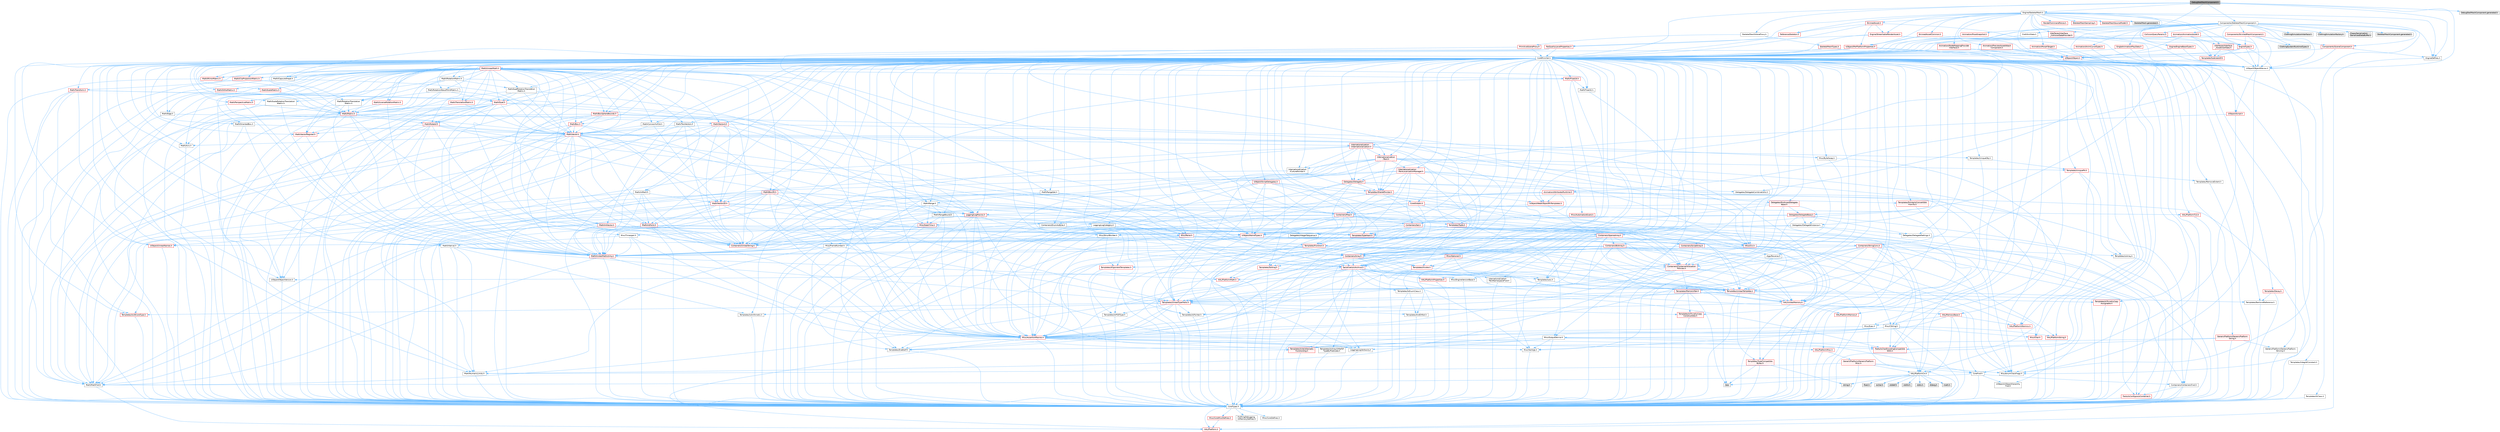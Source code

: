digraph "DebugSkelMeshComponent.h"
{
 // INTERACTIVE_SVG=YES
 // LATEX_PDF_SIZE
  bgcolor="transparent";
  edge [fontname=Helvetica,fontsize=10,labelfontname=Helvetica,labelfontsize=10];
  node [fontname=Helvetica,fontsize=10,shape=box,height=0.2,width=0.4];
  Node1 [id="Node000001",label="DebugSkelMeshComponent.h",height=0.2,width=0.4,color="gray40", fillcolor="grey60", style="filled", fontcolor="black",tooltip=" "];
  Node1 -> Node2 [id="edge1_Node000001_Node000002",color="steelblue1",style="solid",tooltip=" "];
  Node2 [id="Node000002",label="CoreMinimal.h",height=0.2,width=0.4,color="grey40", fillcolor="white", style="filled",URL="$d7/d67/CoreMinimal_8h.html",tooltip=" "];
  Node2 -> Node3 [id="edge2_Node000002_Node000003",color="steelblue1",style="solid",tooltip=" "];
  Node3 [id="Node000003",label="CoreTypes.h",height=0.2,width=0.4,color="grey40", fillcolor="white", style="filled",URL="$dc/dec/CoreTypes_8h.html",tooltip=" "];
  Node3 -> Node4 [id="edge3_Node000003_Node000004",color="steelblue1",style="solid",tooltip=" "];
  Node4 [id="Node000004",label="HAL/Platform.h",height=0.2,width=0.4,color="red", fillcolor="#FFF0F0", style="filled",URL="$d9/dd0/Platform_8h.html",tooltip=" "];
  Node3 -> Node14 [id="edge4_Node000003_Node000014",color="steelblue1",style="solid",tooltip=" "];
  Node14 [id="Node000014",label="ProfilingDebugging\l/UMemoryDefines.h",height=0.2,width=0.4,color="grey40", fillcolor="white", style="filled",URL="$d2/da2/UMemoryDefines_8h.html",tooltip=" "];
  Node3 -> Node15 [id="edge5_Node000003_Node000015",color="steelblue1",style="solid",tooltip=" "];
  Node15 [id="Node000015",label="Misc/CoreMiscDefines.h",height=0.2,width=0.4,color="red", fillcolor="#FFF0F0", style="filled",URL="$da/d38/CoreMiscDefines_8h.html",tooltip=" "];
  Node15 -> Node4 [id="edge6_Node000015_Node000004",color="steelblue1",style="solid",tooltip=" "];
  Node3 -> Node16 [id="edge7_Node000003_Node000016",color="steelblue1",style="solid",tooltip=" "];
  Node16 [id="Node000016",label="Misc/CoreDefines.h",height=0.2,width=0.4,color="grey40", fillcolor="white", style="filled",URL="$d3/dd2/CoreDefines_8h.html",tooltip=" "];
  Node2 -> Node17 [id="edge8_Node000002_Node000017",color="steelblue1",style="solid",tooltip=" "];
  Node17 [id="Node000017",label="CoreFwd.h",height=0.2,width=0.4,color="grey40", fillcolor="white", style="filled",URL="$d1/d1e/CoreFwd_8h.html",tooltip=" "];
  Node17 -> Node3 [id="edge9_Node000017_Node000003",color="steelblue1",style="solid",tooltip=" "];
  Node17 -> Node18 [id="edge10_Node000017_Node000018",color="steelblue1",style="solid",tooltip=" "];
  Node18 [id="Node000018",label="Containers/ContainersFwd.h",height=0.2,width=0.4,color="grey40", fillcolor="white", style="filled",URL="$d4/d0a/ContainersFwd_8h.html",tooltip=" "];
  Node18 -> Node4 [id="edge11_Node000018_Node000004",color="steelblue1",style="solid",tooltip=" "];
  Node18 -> Node3 [id="edge12_Node000018_Node000003",color="steelblue1",style="solid",tooltip=" "];
  Node18 -> Node19 [id="edge13_Node000018_Node000019",color="steelblue1",style="solid",tooltip=" "];
  Node19 [id="Node000019",label="Traits/IsContiguousContainer.h",height=0.2,width=0.4,color="red", fillcolor="#FFF0F0", style="filled",URL="$d5/d3c/IsContiguousContainer_8h.html",tooltip=" "];
  Node19 -> Node3 [id="edge14_Node000019_Node000003",color="steelblue1",style="solid",tooltip=" "];
  Node17 -> Node22 [id="edge15_Node000017_Node000022",color="steelblue1",style="solid",tooltip=" "];
  Node22 [id="Node000022",label="Math/MathFwd.h",height=0.2,width=0.4,color="grey40", fillcolor="white", style="filled",URL="$d2/d10/MathFwd_8h.html",tooltip=" "];
  Node22 -> Node4 [id="edge16_Node000022_Node000004",color="steelblue1",style="solid",tooltip=" "];
  Node17 -> Node23 [id="edge17_Node000017_Node000023",color="steelblue1",style="solid",tooltip=" "];
  Node23 [id="Node000023",label="UObject/UObjectHierarchy\lFwd.h",height=0.2,width=0.4,color="grey40", fillcolor="white", style="filled",URL="$d3/d13/UObjectHierarchyFwd_8h.html",tooltip=" "];
  Node2 -> Node23 [id="edge18_Node000002_Node000023",color="steelblue1",style="solid",tooltip=" "];
  Node2 -> Node18 [id="edge19_Node000002_Node000018",color="steelblue1",style="solid",tooltip=" "];
  Node2 -> Node24 [id="edge20_Node000002_Node000024",color="steelblue1",style="solid",tooltip=" "];
  Node24 [id="Node000024",label="Misc/VarArgs.h",height=0.2,width=0.4,color="grey40", fillcolor="white", style="filled",URL="$d5/d6f/VarArgs_8h.html",tooltip=" "];
  Node24 -> Node3 [id="edge21_Node000024_Node000003",color="steelblue1",style="solid",tooltip=" "];
  Node2 -> Node25 [id="edge22_Node000002_Node000025",color="steelblue1",style="solid",tooltip=" "];
  Node25 [id="Node000025",label="Logging/LogVerbosity.h",height=0.2,width=0.4,color="grey40", fillcolor="white", style="filled",URL="$d2/d8f/LogVerbosity_8h.html",tooltip=" "];
  Node25 -> Node3 [id="edge23_Node000025_Node000003",color="steelblue1",style="solid",tooltip=" "];
  Node2 -> Node26 [id="edge24_Node000002_Node000026",color="steelblue1",style="solid",tooltip=" "];
  Node26 [id="Node000026",label="Misc/OutputDevice.h",height=0.2,width=0.4,color="grey40", fillcolor="white", style="filled",URL="$d7/d32/OutputDevice_8h.html",tooltip=" "];
  Node26 -> Node17 [id="edge25_Node000026_Node000017",color="steelblue1",style="solid",tooltip=" "];
  Node26 -> Node3 [id="edge26_Node000026_Node000003",color="steelblue1",style="solid",tooltip=" "];
  Node26 -> Node25 [id="edge27_Node000026_Node000025",color="steelblue1",style="solid",tooltip=" "];
  Node26 -> Node24 [id="edge28_Node000026_Node000024",color="steelblue1",style="solid",tooltip=" "];
  Node26 -> Node27 [id="edge29_Node000026_Node000027",color="steelblue1",style="solid",tooltip=" "];
  Node27 [id="Node000027",label="Templates/IsArrayOrRefOf\lTypeByPredicate.h",height=0.2,width=0.4,color="grey40", fillcolor="white", style="filled",URL="$d6/da1/IsArrayOrRefOfTypeByPredicate_8h.html",tooltip=" "];
  Node27 -> Node3 [id="edge30_Node000027_Node000003",color="steelblue1",style="solid",tooltip=" "];
  Node26 -> Node28 [id="edge31_Node000026_Node000028",color="steelblue1",style="solid",tooltip=" "];
  Node28 [id="Node000028",label="Templates/IsValidVariadic\lFunctionArg.h",height=0.2,width=0.4,color="red", fillcolor="#FFF0F0", style="filled",URL="$d0/dc8/IsValidVariadicFunctionArg_8h.html",tooltip=" "];
  Node28 -> Node3 [id="edge32_Node000028_Node000003",color="steelblue1",style="solid",tooltip=" "];
  Node26 -> Node30 [id="edge33_Node000026_Node000030",color="steelblue1",style="solid",tooltip=" "];
  Node30 [id="Node000030",label="Traits/IsCharEncodingCompatible\lWith.h",height=0.2,width=0.4,color="red", fillcolor="#FFF0F0", style="filled",URL="$df/dd1/IsCharEncodingCompatibleWith_8h.html",tooltip=" "];
  Node2 -> Node32 [id="edge34_Node000002_Node000032",color="steelblue1",style="solid",tooltip=" "];
  Node32 [id="Node000032",label="HAL/PlatformCrt.h",height=0.2,width=0.4,color="grey40", fillcolor="white", style="filled",URL="$d8/d75/PlatformCrt_8h.html",tooltip=" "];
  Node32 -> Node33 [id="edge35_Node000032_Node000033",color="steelblue1",style="solid",tooltip=" "];
  Node33 [id="Node000033",label="new",height=0.2,width=0.4,color="grey60", fillcolor="#E0E0E0", style="filled",tooltip=" "];
  Node32 -> Node34 [id="edge36_Node000032_Node000034",color="steelblue1",style="solid",tooltip=" "];
  Node34 [id="Node000034",label="wchar.h",height=0.2,width=0.4,color="grey60", fillcolor="#E0E0E0", style="filled",tooltip=" "];
  Node32 -> Node35 [id="edge37_Node000032_Node000035",color="steelblue1",style="solid",tooltip=" "];
  Node35 [id="Node000035",label="stddef.h",height=0.2,width=0.4,color="grey60", fillcolor="#E0E0E0", style="filled",tooltip=" "];
  Node32 -> Node36 [id="edge38_Node000032_Node000036",color="steelblue1",style="solid",tooltip=" "];
  Node36 [id="Node000036",label="stdlib.h",height=0.2,width=0.4,color="grey60", fillcolor="#E0E0E0", style="filled",tooltip=" "];
  Node32 -> Node37 [id="edge39_Node000032_Node000037",color="steelblue1",style="solid",tooltip=" "];
  Node37 [id="Node000037",label="stdio.h",height=0.2,width=0.4,color="grey60", fillcolor="#E0E0E0", style="filled",tooltip=" "];
  Node32 -> Node38 [id="edge40_Node000032_Node000038",color="steelblue1",style="solid",tooltip=" "];
  Node38 [id="Node000038",label="stdarg.h",height=0.2,width=0.4,color="grey60", fillcolor="#E0E0E0", style="filled",tooltip=" "];
  Node32 -> Node39 [id="edge41_Node000032_Node000039",color="steelblue1",style="solid",tooltip=" "];
  Node39 [id="Node000039",label="math.h",height=0.2,width=0.4,color="grey60", fillcolor="#E0E0E0", style="filled",tooltip=" "];
  Node32 -> Node40 [id="edge42_Node000032_Node000040",color="steelblue1",style="solid",tooltip=" "];
  Node40 [id="Node000040",label="float.h",height=0.2,width=0.4,color="grey60", fillcolor="#E0E0E0", style="filled",tooltip=" "];
  Node32 -> Node41 [id="edge43_Node000032_Node000041",color="steelblue1",style="solid",tooltip=" "];
  Node41 [id="Node000041",label="string.h",height=0.2,width=0.4,color="grey60", fillcolor="#E0E0E0", style="filled",tooltip=" "];
  Node2 -> Node42 [id="edge44_Node000002_Node000042",color="steelblue1",style="solid",tooltip=" "];
  Node42 [id="Node000042",label="HAL/PlatformMisc.h",height=0.2,width=0.4,color="red", fillcolor="#FFF0F0", style="filled",URL="$d0/df5/PlatformMisc_8h.html",tooltip=" "];
  Node42 -> Node3 [id="edge45_Node000042_Node000003",color="steelblue1",style="solid",tooltip=" "];
  Node42 -> Node43 [id="edge46_Node000042_Node000043",color="steelblue1",style="solid",tooltip=" "];
  Node43 [id="Node000043",label="GenericPlatform/GenericPlatform\lMisc.h",height=0.2,width=0.4,color="red", fillcolor="#FFF0F0", style="filled",URL="$db/d9a/GenericPlatformMisc_8h.html",tooltip=" "];
  Node43 -> Node17 [id="edge47_Node000043_Node000017",color="steelblue1",style="solid",tooltip=" "];
  Node43 -> Node3 [id="edge48_Node000043_Node000003",color="steelblue1",style="solid",tooltip=" "];
  Node43 -> Node32 [id="edge49_Node000043_Node000032",color="steelblue1",style="solid",tooltip=" "];
  Node43 -> Node47 [id="edge50_Node000043_Node000047",color="steelblue1",style="solid",tooltip=" "];
  Node47 [id="Node000047",label="Math/NumericLimits.h",height=0.2,width=0.4,color="grey40", fillcolor="white", style="filled",URL="$df/d1b/NumericLimits_8h.html",tooltip=" "];
  Node47 -> Node3 [id="edge51_Node000047_Node000003",color="steelblue1",style="solid",tooltip=" "];
  Node43 -> Node49 [id="edge52_Node000043_Node000049",color="steelblue1",style="solid",tooltip=" "];
  Node49 [id="Node000049",label="Misc/EnumClassFlags.h",height=0.2,width=0.4,color="grey40", fillcolor="white", style="filled",URL="$d8/de7/EnumClassFlags_8h.html",tooltip=" "];
  Node2 -> Node61 [id="edge53_Node000002_Node000061",color="steelblue1",style="solid",tooltip=" "];
  Node61 [id="Node000061",label="Misc/AssertionMacros.h",height=0.2,width=0.4,color="red", fillcolor="#FFF0F0", style="filled",URL="$d0/dfa/AssertionMacros_8h.html",tooltip=" "];
  Node61 -> Node3 [id="edge54_Node000061_Node000003",color="steelblue1",style="solid",tooltip=" "];
  Node61 -> Node4 [id="edge55_Node000061_Node000004",color="steelblue1",style="solid",tooltip=" "];
  Node61 -> Node42 [id="edge56_Node000061_Node000042",color="steelblue1",style="solid",tooltip=" "];
  Node61 -> Node62 [id="edge57_Node000061_Node000062",color="steelblue1",style="solid",tooltip=" "];
  Node62 [id="Node000062",label="Templates/EnableIf.h",height=0.2,width=0.4,color="grey40", fillcolor="white", style="filled",URL="$d7/d60/EnableIf_8h.html",tooltip=" "];
  Node62 -> Node3 [id="edge58_Node000062_Node000003",color="steelblue1",style="solid",tooltip=" "];
  Node61 -> Node27 [id="edge59_Node000061_Node000027",color="steelblue1",style="solid",tooltip=" "];
  Node61 -> Node28 [id="edge60_Node000061_Node000028",color="steelblue1",style="solid",tooltip=" "];
  Node61 -> Node30 [id="edge61_Node000061_Node000030",color="steelblue1",style="solid",tooltip=" "];
  Node61 -> Node24 [id="edge62_Node000061_Node000024",color="steelblue1",style="solid",tooltip=" "];
  Node2 -> Node70 [id="edge63_Node000002_Node000070",color="steelblue1",style="solid",tooltip=" "];
  Node70 [id="Node000070",label="Templates/IsPointer.h",height=0.2,width=0.4,color="grey40", fillcolor="white", style="filled",URL="$d7/d05/IsPointer_8h.html",tooltip=" "];
  Node70 -> Node3 [id="edge64_Node000070_Node000003",color="steelblue1",style="solid",tooltip=" "];
  Node2 -> Node71 [id="edge65_Node000002_Node000071",color="steelblue1",style="solid",tooltip=" "];
  Node71 [id="Node000071",label="HAL/PlatformMemory.h",height=0.2,width=0.4,color="red", fillcolor="#FFF0F0", style="filled",URL="$de/d68/PlatformMemory_8h.html",tooltip=" "];
  Node71 -> Node3 [id="edge66_Node000071_Node000003",color="steelblue1",style="solid",tooltip=" "];
  Node2 -> Node54 [id="edge67_Node000002_Node000054",color="steelblue1",style="solid",tooltip=" "];
  Node54 [id="Node000054",label="HAL/PlatformAtomics.h",height=0.2,width=0.4,color="red", fillcolor="#FFF0F0", style="filled",URL="$d3/d36/PlatformAtomics_8h.html",tooltip=" "];
  Node54 -> Node3 [id="edge68_Node000054_Node000003",color="steelblue1",style="solid",tooltip=" "];
  Node2 -> Node76 [id="edge69_Node000002_Node000076",color="steelblue1",style="solid",tooltip=" "];
  Node76 [id="Node000076",label="Misc/Exec.h",height=0.2,width=0.4,color="grey40", fillcolor="white", style="filled",URL="$de/ddb/Exec_8h.html",tooltip=" "];
  Node76 -> Node3 [id="edge70_Node000076_Node000003",color="steelblue1",style="solid",tooltip=" "];
  Node76 -> Node61 [id="edge71_Node000076_Node000061",color="steelblue1",style="solid",tooltip=" "];
  Node2 -> Node77 [id="edge72_Node000002_Node000077",color="steelblue1",style="solid",tooltip=" "];
  Node77 [id="Node000077",label="HAL/MemoryBase.h",height=0.2,width=0.4,color="red", fillcolor="#FFF0F0", style="filled",URL="$d6/d9f/MemoryBase_8h.html",tooltip=" "];
  Node77 -> Node3 [id="edge73_Node000077_Node000003",color="steelblue1",style="solid",tooltip=" "];
  Node77 -> Node54 [id="edge74_Node000077_Node000054",color="steelblue1",style="solid",tooltip=" "];
  Node77 -> Node32 [id="edge75_Node000077_Node000032",color="steelblue1",style="solid",tooltip=" "];
  Node77 -> Node76 [id="edge76_Node000077_Node000076",color="steelblue1",style="solid",tooltip=" "];
  Node77 -> Node26 [id="edge77_Node000077_Node000026",color="steelblue1",style="solid",tooltip=" "];
  Node2 -> Node87 [id="edge78_Node000002_Node000087",color="steelblue1",style="solid",tooltip=" "];
  Node87 [id="Node000087",label="HAL/UnrealMemory.h",height=0.2,width=0.4,color="red", fillcolor="#FFF0F0", style="filled",URL="$d9/d96/UnrealMemory_8h.html",tooltip=" "];
  Node87 -> Node3 [id="edge79_Node000087_Node000003",color="steelblue1",style="solid",tooltip=" "];
  Node87 -> Node77 [id="edge80_Node000087_Node000077",color="steelblue1",style="solid",tooltip=" "];
  Node87 -> Node71 [id="edge81_Node000087_Node000071",color="steelblue1",style="solid",tooltip=" "];
  Node87 -> Node70 [id="edge82_Node000087_Node000070",color="steelblue1",style="solid",tooltip=" "];
  Node2 -> Node89 [id="edge83_Node000002_Node000089",color="steelblue1",style="solid",tooltip=" "];
  Node89 [id="Node000089",label="Templates/IsArithmetic.h",height=0.2,width=0.4,color="grey40", fillcolor="white", style="filled",URL="$d2/d5d/IsArithmetic_8h.html",tooltip=" "];
  Node89 -> Node3 [id="edge84_Node000089_Node000003",color="steelblue1",style="solid",tooltip=" "];
  Node2 -> Node83 [id="edge85_Node000002_Node000083",color="steelblue1",style="solid",tooltip=" "];
  Node83 [id="Node000083",label="Templates/AndOrNot.h",height=0.2,width=0.4,color="grey40", fillcolor="white", style="filled",URL="$db/d0a/AndOrNot_8h.html",tooltip=" "];
  Node83 -> Node3 [id="edge86_Node000083_Node000003",color="steelblue1",style="solid",tooltip=" "];
  Node2 -> Node90 [id="edge87_Node000002_Node000090",color="steelblue1",style="solid",tooltip=" "];
  Node90 [id="Node000090",label="Templates/IsPODType.h",height=0.2,width=0.4,color="grey40", fillcolor="white", style="filled",URL="$d7/db1/IsPODType_8h.html",tooltip=" "];
  Node90 -> Node3 [id="edge88_Node000090_Node000003",color="steelblue1",style="solid",tooltip=" "];
  Node2 -> Node91 [id="edge89_Node000002_Node000091",color="steelblue1",style="solid",tooltip=" "];
  Node91 [id="Node000091",label="Templates/IsUECoreType.h",height=0.2,width=0.4,color="red", fillcolor="#FFF0F0", style="filled",URL="$d1/db8/IsUECoreType_8h.html",tooltip=" "];
  Node91 -> Node3 [id="edge90_Node000091_Node000003",color="steelblue1",style="solid",tooltip=" "];
  Node2 -> Node84 [id="edge91_Node000002_Node000084",color="steelblue1",style="solid",tooltip=" "];
  Node84 [id="Node000084",label="Templates/IsTriviallyCopy\lConstructible.h",height=0.2,width=0.4,color="red", fillcolor="#FFF0F0", style="filled",URL="$d3/d78/IsTriviallyCopyConstructible_8h.html",tooltip=" "];
  Node84 -> Node3 [id="edge92_Node000084_Node000003",color="steelblue1",style="solid",tooltip=" "];
  Node2 -> Node92 [id="edge93_Node000002_Node000092",color="steelblue1",style="solid",tooltip=" "];
  Node92 [id="Node000092",label="Templates/UnrealTypeTraits.h",height=0.2,width=0.4,color="red", fillcolor="#FFF0F0", style="filled",URL="$d2/d2d/UnrealTypeTraits_8h.html",tooltip=" "];
  Node92 -> Node3 [id="edge94_Node000092_Node000003",color="steelblue1",style="solid",tooltip=" "];
  Node92 -> Node70 [id="edge95_Node000092_Node000070",color="steelblue1",style="solid",tooltip=" "];
  Node92 -> Node61 [id="edge96_Node000092_Node000061",color="steelblue1",style="solid",tooltip=" "];
  Node92 -> Node83 [id="edge97_Node000092_Node000083",color="steelblue1",style="solid",tooltip=" "];
  Node92 -> Node62 [id="edge98_Node000092_Node000062",color="steelblue1",style="solid",tooltip=" "];
  Node92 -> Node89 [id="edge99_Node000092_Node000089",color="steelblue1",style="solid",tooltip=" "];
  Node92 -> Node90 [id="edge100_Node000092_Node000090",color="steelblue1",style="solid",tooltip=" "];
  Node92 -> Node91 [id="edge101_Node000092_Node000091",color="steelblue1",style="solid",tooltip=" "];
  Node92 -> Node84 [id="edge102_Node000092_Node000084",color="steelblue1",style="solid",tooltip=" "];
  Node2 -> Node62 [id="edge103_Node000002_Node000062",color="steelblue1",style="solid",tooltip=" "];
  Node2 -> Node94 [id="edge104_Node000002_Node000094",color="steelblue1",style="solid",tooltip=" "];
  Node94 [id="Node000094",label="Templates/RemoveReference.h",height=0.2,width=0.4,color="grey40", fillcolor="white", style="filled",URL="$da/dbe/RemoveReference_8h.html",tooltip=" "];
  Node94 -> Node3 [id="edge105_Node000094_Node000003",color="steelblue1",style="solid",tooltip=" "];
  Node2 -> Node95 [id="edge106_Node000002_Node000095",color="steelblue1",style="solid",tooltip=" "];
  Node95 [id="Node000095",label="Templates/IntegralConstant.h",height=0.2,width=0.4,color="grey40", fillcolor="white", style="filled",URL="$db/d1b/IntegralConstant_8h.html",tooltip=" "];
  Node95 -> Node3 [id="edge107_Node000095_Node000003",color="steelblue1",style="solid",tooltip=" "];
  Node2 -> Node96 [id="edge108_Node000002_Node000096",color="steelblue1",style="solid",tooltip=" "];
  Node96 [id="Node000096",label="Templates/IsClass.h",height=0.2,width=0.4,color="grey40", fillcolor="white", style="filled",URL="$db/dcb/IsClass_8h.html",tooltip=" "];
  Node96 -> Node3 [id="edge109_Node000096_Node000003",color="steelblue1",style="solid",tooltip=" "];
  Node2 -> Node97 [id="edge110_Node000002_Node000097",color="steelblue1",style="solid",tooltip=" "];
  Node97 [id="Node000097",label="Templates/TypeCompatible\lBytes.h",height=0.2,width=0.4,color="red", fillcolor="#FFF0F0", style="filled",URL="$df/d0a/TypeCompatibleBytes_8h.html",tooltip=" "];
  Node97 -> Node3 [id="edge111_Node000097_Node000003",color="steelblue1",style="solid",tooltip=" "];
  Node97 -> Node41 [id="edge112_Node000097_Node000041",color="steelblue1",style="solid",tooltip=" "];
  Node97 -> Node33 [id="edge113_Node000097_Node000033",color="steelblue1",style="solid",tooltip=" "];
  Node2 -> Node19 [id="edge114_Node000002_Node000019",color="steelblue1",style="solid",tooltip=" "];
  Node2 -> Node98 [id="edge115_Node000002_Node000098",color="steelblue1",style="solid",tooltip=" "];
  Node98 [id="Node000098",label="Templates/UnrealTemplate.h",height=0.2,width=0.4,color="red", fillcolor="#FFF0F0", style="filled",URL="$d4/d24/UnrealTemplate_8h.html",tooltip=" "];
  Node98 -> Node3 [id="edge116_Node000098_Node000003",color="steelblue1",style="solid",tooltip=" "];
  Node98 -> Node70 [id="edge117_Node000098_Node000070",color="steelblue1",style="solid",tooltip=" "];
  Node98 -> Node87 [id="edge118_Node000098_Node000087",color="steelblue1",style="solid",tooltip=" "];
  Node98 -> Node92 [id="edge119_Node000098_Node000092",color="steelblue1",style="solid",tooltip=" "];
  Node98 -> Node94 [id="edge120_Node000098_Node000094",color="steelblue1",style="solid",tooltip=" "];
  Node98 -> Node97 [id="edge121_Node000098_Node000097",color="steelblue1",style="solid",tooltip=" "];
  Node98 -> Node19 [id="edge122_Node000098_Node000019",color="steelblue1",style="solid",tooltip=" "];
  Node2 -> Node47 [id="edge123_Node000002_Node000047",color="steelblue1",style="solid",tooltip=" "];
  Node2 -> Node102 [id="edge124_Node000002_Node000102",color="steelblue1",style="solid",tooltip=" "];
  Node102 [id="Node000102",label="HAL/PlatformMath.h",height=0.2,width=0.4,color="red", fillcolor="#FFF0F0", style="filled",URL="$dc/d53/PlatformMath_8h.html",tooltip=" "];
  Node102 -> Node3 [id="edge125_Node000102_Node000003",color="steelblue1",style="solid",tooltip=" "];
  Node2 -> Node85 [id="edge126_Node000002_Node000085",color="steelblue1",style="solid",tooltip=" "];
  Node85 [id="Node000085",label="Templates/IsTriviallyCopy\lAssignable.h",height=0.2,width=0.4,color="red", fillcolor="#FFF0F0", style="filled",URL="$d2/df2/IsTriviallyCopyAssignable_8h.html",tooltip=" "];
  Node85 -> Node3 [id="edge127_Node000085_Node000003",color="steelblue1",style="solid",tooltip=" "];
  Node2 -> Node110 [id="edge128_Node000002_Node000110",color="steelblue1",style="solid",tooltip=" "];
  Node110 [id="Node000110",label="Templates/MemoryOps.h",height=0.2,width=0.4,color="red", fillcolor="#FFF0F0", style="filled",URL="$db/dea/MemoryOps_8h.html",tooltip=" "];
  Node110 -> Node3 [id="edge129_Node000110_Node000003",color="steelblue1",style="solid",tooltip=" "];
  Node110 -> Node87 [id="edge130_Node000110_Node000087",color="steelblue1",style="solid",tooltip=" "];
  Node110 -> Node85 [id="edge131_Node000110_Node000085",color="steelblue1",style="solid",tooltip=" "];
  Node110 -> Node84 [id="edge132_Node000110_Node000084",color="steelblue1",style="solid",tooltip=" "];
  Node110 -> Node92 [id="edge133_Node000110_Node000092",color="steelblue1",style="solid",tooltip=" "];
  Node110 -> Node33 [id="edge134_Node000110_Node000033",color="steelblue1",style="solid",tooltip=" "];
  Node2 -> Node111 [id="edge135_Node000002_Node000111",color="steelblue1",style="solid",tooltip=" "];
  Node111 [id="Node000111",label="Containers/ContainerAllocation\lPolicies.h",height=0.2,width=0.4,color="red", fillcolor="#FFF0F0", style="filled",URL="$d7/dff/ContainerAllocationPolicies_8h.html",tooltip=" "];
  Node111 -> Node3 [id="edge136_Node000111_Node000003",color="steelblue1",style="solid",tooltip=" "];
  Node111 -> Node111 [id="edge137_Node000111_Node000111",color="steelblue1",style="solid",tooltip=" "];
  Node111 -> Node102 [id="edge138_Node000111_Node000102",color="steelblue1",style="solid",tooltip=" "];
  Node111 -> Node87 [id="edge139_Node000111_Node000087",color="steelblue1",style="solid",tooltip=" "];
  Node111 -> Node47 [id="edge140_Node000111_Node000047",color="steelblue1",style="solid",tooltip=" "];
  Node111 -> Node61 [id="edge141_Node000111_Node000061",color="steelblue1",style="solid",tooltip=" "];
  Node111 -> Node110 [id="edge142_Node000111_Node000110",color="steelblue1",style="solid",tooltip=" "];
  Node111 -> Node97 [id="edge143_Node000111_Node000097",color="steelblue1",style="solid",tooltip=" "];
  Node2 -> Node114 [id="edge144_Node000002_Node000114",color="steelblue1",style="solid",tooltip=" "];
  Node114 [id="Node000114",label="Templates/IsEnumClass.h",height=0.2,width=0.4,color="grey40", fillcolor="white", style="filled",URL="$d7/d15/IsEnumClass_8h.html",tooltip=" "];
  Node114 -> Node3 [id="edge145_Node000114_Node000003",color="steelblue1",style="solid",tooltip=" "];
  Node114 -> Node83 [id="edge146_Node000114_Node000083",color="steelblue1",style="solid",tooltip=" "];
  Node2 -> Node115 [id="edge147_Node000002_Node000115",color="steelblue1",style="solid",tooltip=" "];
  Node115 [id="Node000115",label="HAL/PlatformProperties.h",height=0.2,width=0.4,color="red", fillcolor="#FFF0F0", style="filled",URL="$d9/db0/PlatformProperties_8h.html",tooltip=" "];
  Node115 -> Node3 [id="edge148_Node000115_Node000003",color="steelblue1",style="solid",tooltip=" "];
  Node2 -> Node118 [id="edge149_Node000002_Node000118",color="steelblue1",style="solid",tooltip=" "];
  Node118 [id="Node000118",label="Misc/EngineVersionBase.h",height=0.2,width=0.4,color="grey40", fillcolor="white", style="filled",URL="$d5/d2b/EngineVersionBase_8h.html",tooltip=" "];
  Node118 -> Node3 [id="edge150_Node000118_Node000003",color="steelblue1",style="solid",tooltip=" "];
  Node2 -> Node119 [id="edge151_Node000002_Node000119",color="steelblue1",style="solid",tooltip=" "];
  Node119 [id="Node000119",label="Internationalization\l/TextNamespaceFwd.h",height=0.2,width=0.4,color="grey40", fillcolor="white", style="filled",URL="$d8/d97/TextNamespaceFwd_8h.html",tooltip=" "];
  Node119 -> Node3 [id="edge152_Node000119_Node000003",color="steelblue1",style="solid",tooltip=" "];
  Node2 -> Node120 [id="edge153_Node000002_Node000120",color="steelblue1",style="solid",tooltip=" "];
  Node120 [id="Node000120",label="Serialization/Archive.h",height=0.2,width=0.4,color="red", fillcolor="#FFF0F0", style="filled",URL="$d7/d3b/Archive_8h.html",tooltip=" "];
  Node120 -> Node17 [id="edge154_Node000120_Node000017",color="steelblue1",style="solid",tooltip=" "];
  Node120 -> Node3 [id="edge155_Node000120_Node000003",color="steelblue1",style="solid",tooltip=" "];
  Node120 -> Node115 [id="edge156_Node000120_Node000115",color="steelblue1",style="solid",tooltip=" "];
  Node120 -> Node119 [id="edge157_Node000120_Node000119",color="steelblue1",style="solid",tooltip=" "];
  Node120 -> Node22 [id="edge158_Node000120_Node000022",color="steelblue1",style="solid",tooltip=" "];
  Node120 -> Node61 [id="edge159_Node000120_Node000061",color="steelblue1",style="solid",tooltip=" "];
  Node120 -> Node118 [id="edge160_Node000120_Node000118",color="steelblue1",style="solid",tooltip=" "];
  Node120 -> Node24 [id="edge161_Node000120_Node000024",color="steelblue1",style="solid",tooltip=" "];
  Node120 -> Node62 [id="edge162_Node000120_Node000062",color="steelblue1",style="solid",tooltip=" "];
  Node120 -> Node27 [id="edge163_Node000120_Node000027",color="steelblue1",style="solid",tooltip=" "];
  Node120 -> Node114 [id="edge164_Node000120_Node000114",color="steelblue1",style="solid",tooltip=" "];
  Node120 -> Node28 [id="edge165_Node000120_Node000028",color="steelblue1",style="solid",tooltip=" "];
  Node120 -> Node98 [id="edge166_Node000120_Node000098",color="steelblue1",style="solid",tooltip=" "];
  Node120 -> Node30 [id="edge167_Node000120_Node000030",color="steelblue1",style="solid",tooltip=" "];
  Node120 -> Node123 [id="edge168_Node000120_Node000123",color="steelblue1",style="solid",tooltip=" "];
  Node123 [id="Node000123",label="UObject/ObjectVersion.h",height=0.2,width=0.4,color="grey40", fillcolor="white", style="filled",URL="$da/d63/ObjectVersion_8h.html",tooltip=" "];
  Node123 -> Node3 [id="edge169_Node000123_Node000003",color="steelblue1",style="solid",tooltip=" "];
  Node2 -> Node124 [id="edge170_Node000002_Node000124",color="steelblue1",style="solid",tooltip=" "];
  Node124 [id="Node000124",label="Templates/Less.h",height=0.2,width=0.4,color="grey40", fillcolor="white", style="filled",URL="$de/dc8/Less_8h.html",tooltip=" "];
  Node124 -> Node3 [id="edge171_Node000124_Node000003",color="steelblue1",style="solid",tooltip=" "];
  Node124 -> Node98 [id="edge172_Node000124_Node000098",color="steelblue1",style="solid",tooltip=" "];
  Node2 -> Node125 [id="edge173_Node000002_Node000125",color="steelblue1",style="solid",tooltip=" "];
  Node125 [id="Node000125",label="Templates/Sorting.h",height=0.2,width=0.4,color="red", fillcolor="#FFF0F0", style="filled",URL="$d3/d9e/Sorting_8h.html",tooltip=" "];
  Node125 -> Node3 [id="edge174_Node000125_Node000003",color="steelblue1",style="solid",tooltip=" "];
  Node125 -> Node102 [id="edge175_Node000125_Node000102",color="steelblue1",style="solid",tooltip=" "];
  Node125 -> Node124 [id="edge176_Node000125_Node000124",color="steelblue1",style="solid",tooltip=" "];
  Node2 -> Node136 [id="edge177_Node000002_Node000136",color="steelblue1",style="solid",tooltip=" "];
  Node136 [id="Node000136",label="Misc/Char.h",height=0.2,width=0.4,color="red", fillcolor="#FFF0F0", style="filled",URL="$d0/d58/Char_8h.html",tooltip=" "];
  Node136 -> Node3 [id="edge178_Node000136_Node000003",color="steelblue1",style="solid",tooltip=" "];
  Node2 -> Node139 [id="edge179_Node000002_Node000139",color="steelblue1",style="solid",tooltip=" "];
  Node139 [id="Node000139",label="GenericPlatform/GenericPlatform\lStricmp.h",height=0.2,width=0.4,color="grey40", fillcolor="white", style="filled",URL="$d2/d86/GenericPlatformStricmp_8h.html",tooltip=" "];
  Node139 -> Node3 [id="edge180_Node000139_Node000003",color="steelblue1",style="solid",tooltip=" "];
  Node2 -> Node140 [id="edge181_Node000002_Node000140",color="steelblue1",style="solid",tooltip=" "];
  Node140 [id="Node000140",label="GenericPlatform/GenericPlatform\lString.h",height=0.2,width=0.4,color="red", fillcolor="#FFF0F0", style="filled",URL="$dd/d20/GenericPlatformString_8h.html",tooltip=" "];
  Node140 -> Node3 [id="edge182_Node000140_Node000003",color="steelblue1",style="solid",tooltip=" "];
  Node140 -> Node139 [id="edge183_Node000140_Node000139",color="steelblue1",style="solid",tooltip=" "];
  Node140 -> Node62 [id="edge184_Node000140_Node000062",color="steelblue1",style="solid",tooltip=" "];
  Node140 -> Node30 [id="edge185_Node000140_Node000030",color="steelblue1",style="solid",tooltip=" "];
  Node2 -> Node73 [id="edge186_Node000002_Node000073",color="steelblue1",style="solid",tooltip=" "];
  Node73 [id="Node000073",label="HAL/PlatformString.h",height=0.2,width=0.4,color="red", fillcolor="#FFF0F0", style="filled",URL="$db/db5/PlatformString_8h.html",tooltip=" "];
  Node73 -> Node3 [id="edge187_Node000073_Node000003",color="steelblue1",style="solid",tooltip=" "];
  Node2 -> Node143 [id="edge188_Node000002_Node000143",color="steelblue1",style="solid",tooltip=" "];
  Node143 [id="Node000143",label="Misc/CString.h",height=0.2,width=0.4,color="grey40", fillcolor="white", style="filled",URL="$d2/d49/CString_8h.html",tooltip=" "];
  Node143 -> Node3 [id="edge189_Node000143_Node000003",color="steelblue1",style="solid",tooltip=" "];
  Node143 -> Node32 [id="edge190_Node000143_Node000032",color="steelblue1",style="solid",tooltip=" "];
  Node143 -> Node73 [id="edge191_Node000143_Node000073",color="steelblue1",style="solid",tooltip=" "];
  Node143 -> Node61 [id="edge192_Node000143_Node000061",color="steelblue1",style="solid",tooltip=" "];
  Node143 -> Node136 [id="edge193_Node000143_Node000136",color="steelblue1",style="solid",tooltip=" "];
  Node143 -> Node24 [id="edge194_Node000143_Node000024",color="steelblue1",style="solid",tooltip=" "];
  Node143 -> Node27 [id="edge195_Node000143_Node000027",color="steelblue1",style="solid",tooltip=" "];
  Node143 -> Node28 [id="edge196_Node000143_Node000028",color="steelblue1",style="solid",tooltip=" "];
  Node143 -> Node30 [id="edge197_Node000143_Node000030",color="steelblue1",style="solid",tooltip=" "];
  Node2 -> Node144 [id="edge198_Node000002_Node000144",color="steelblue1",style="solid",tooltip=" "];
  Node144 [id="Node000144",label="Misc/Crc.h",height=0.2,width=0.4,color="red", fillcolor="#FFF0F0", style="filled",URL="$d4/dd2/Crc_8h.html",tooltip=" "];
  Node144 -> Node3 [id="edge199_Node000144_Node000003",color="steelblue1",style="solid",tooltip=" "];
  Node144 -> Node73 [id="edge200_Node000144_Node000073",color="steelblue1",style="solid",tooltip=" "];
  Node144 -> Node61 [id="edge201_Node000144_Node000061",color="steelblue1",style="solid",tooltip=" "];
  Node144 -> Node143 [id="edge202_Node000144_Node000143",color="steelblue1",style="solid",tooltip=" "];
  Node144 -> Node136 [id="edge203_Node000144_Node000136",color="steelblue1",style="solid",tooltip=" "];
  Node144 -> Node92 [id="edge204_Node000144_Node000092",color="steelblue1",style="solid",tooltip=" "];
  Node2 -> Node135 [id="edge205_Node000002_Node000135",color="steelblue1",style="solid",tooltip=" "];
  Node135 [id="Node000135",label="Math/UnrealMathUtility.h",height=0.2,width=0.4,color="red", fillcolor="#FFF0F0", style="filled",URL="$db/db8/UnrealMathUtility_8h.html",tooltip=" "];
  Node135 -> Node3 [id="edge206_Node000135_Node000003",color="steelblue1",style="solid",tooltip=" "];
  Node135 -> Node61 [id="edge207_Node000135_Node000061",color="steelblue1",style="solid",tooltip=" "];
  Node135 -> Node102 [id="edge208_Node000135_Node000102",color="steelblue1",style="solid",tooltip=" "];
  Node135 -> Node22 [id="edge209_Node000135_Node000022",color="steelblue1",style="solid",tooltip=" "];
  Node2 -> Node145 [id="edge210_Node000002_Node000145",color="steelblue1",style="solid",tooltip=" "];
  Node145 [id="Node000145",label="Containers/UnrealString.h",height=0.2,width=0.4,color="red", fillcolor="#FFF0F0", style="filled",URL="$d5/dba/UnrealString_8h.html",tooltip=" "];
  Node2 -> Node149 [id="edge211_Node000002_Node000149",color="steelblue1",style="solid",tooltip=" "];
  Node149 [id="Node000149",label="Containers/Array.h",height=0.2,width=0.4,color="red", fillcolor="#FFF0F0", style="filled",URL="$df/dd0/Array_8h.html",tooltip=" "];
  Node149 -> Node3 [id="edge212_Node000149_Node000003",color="steelblue1",style="solid",tooltip=" "];
  Node149 -> Node61 [id="edge213_Node000149_Node000061",color="steelblue1",style="solid",tooltip=" "];
  Node149 -> Node87 [id="edge214_Node000149_Node000087",color="steelblue1",style="solid",tooltip=" "];
  Node149 -> Node92 [id="edge215_Node000149_Node000092",color="steelblue1",style="solid",tooltip=" "];
  Node149 -> Node98 [id="edge216_Node000149_Node000098",color="steelblue1",style="solid",tooltip=" "];
  Node149 -> Node111 [id="edge217_Node000149_Node000111",color="steelblue1",style="solid",tooltip=" "];
  Node149 -> Node120 [id="edge218_Node000149_Node000120",color="steelblue1",style="solid",tooltip=" "];
  Node149 -> Node128 [id="edge219_Node000149_Node000128",color="steelblue1",style="solid",tooltip=" "];
  Node128 [id="Node000128",label="Templates/Invoke.h",height=0.2,width=0.4,color="red", fillcolor="#FFF0F0", style="filled",URL="$d7/deb/Invoke_8h.html",tooltip=" "];
  Node128 -> Node3 [id="edge220_Node000128_Node000003",color="steelblue1",style="solid",tooltip=" "];
  Node128 -> Node98 [id="edge221_Node000128_Node000098",color="steelblue1",style="solid",tooltip=" "];
  Node149 -> Node124 [id="edge222_Node000149_Node000124",color="steelblue1",style="solid",tooltip=" "];
  Node149 -> Node125 [id="edge223_Node000149_Node000125",color="steelblue1",style="solid",tooltip=" "];
  Node149 -> Node172 [id="edge224_Node000149_Node000172",color="steelblue1",style="solid",tooltip=" "];
  Node172 [id="Node000172",label="Templates/AlignmentTemplates.h",height=0.2,width=0.4,color="red", fillcolor="#FFF0F0", style="filled",URL="$dd/d32/AlignmentTemplates_8h.html",tooltip=" "];
  Node172 -> Node3 [id="edge225_Node000172_Node000003",color="steelblue1",style="solid",tooltip=" "];
  Node172 -> Node70 [id="edge226_Node000172_Node000070",color="steelblue1",style="solid",tooltip=" "];
  Node2 -> Node173 [id="edge227_Node000002_Node000173",color="steelblue1",style="solid",tooltip=" "];
  Node173 [id="Node000173",label="Misc/FrameNumber.h",height=0.2,width=0.4,color="grey40", fillcolor="white", style="filled",URL="$dd/dbd/FrameNumber_8h.html",tooltip=" "];
  Node173 -> Node3 [id="edge228_Node000173_Node000003",color="steelblue1",style="solid",tooltip=" "];
  Node173 -> Node47 [id="edge229_Node000173_Node000047",color="steelblue1",style="solid",tooltip=" "];
  Node173 -> Node135 [id="edge230_Node000173_Node000135",color="steelblue1",style="solid",tooltip=" "];
  Node173 -> Node62 [id="edge231_Node000173_Node000062",color="steelblue1",style="solid",tooltip=" "];
  Node173 -> Node92 [id="edge232_Node000173_Node000092",color="steelblue1",style="solid",tooltip=" "];
  Node2 -> Node174 [id="edge233_Node000002_Node000174",color="steelblue1",style="solid",tooltip=" "];
  Node174 [id="Node000174",label="Misc/Timespan.h",height=0.2,width=0.4,color="grey40", fillcolor="white", style="filled",URL="$da/dd9/Timespan_8h.html",tooltip=" "];
  Node174 -> Node3 [id="edge234_Node000174_Node000003",color="steelblue1",style="solid",tooltip=" "];
  Node174 -> Node175 [id="edge235_Node000174_Node000175",color="steelblue1",style="solid",tooltip=" "];
  Node175 [id="Node000175",label="Math/Interval.h",height=0.2,width=0.4,color="grey40", fillcolor="white", style="filled",URL="$d1/d55/Interval_8h.html",tooltip=" "];
  Node175 -> Node3 [id="edge236_Node000175_Node000003",color="steelblue1",style="solid",tooltip=" "];
  Node175 -> Node89 [id="edge237_Node000175_Node000089",color="steelblue1",style="solid",tooltip=" "];
  Node175 -> Node92 [id="edge238_Node000175_Node000092",color="steelblue1",style="solid",tooltip=" "];
  Node175 -> Node47 [id="edge239_Node000175_Node000047",color="steelblue1",style="solid",tooltip=" "];
  Node175 -> Node135 [id="edge240_Node000175_Node000135",color="steelblue1",style="solid",tooltip=" "];
  Node174 -> Node135 [id="edge241_Node000174_Node000135",color="steelblue1",style="solid",tooltip=" "];
  Node174 -> Node61 [id="edge242_Node000174_Node000061",color="steelblue1",style="solid",tooltip=" "];
  Node2 -> Node176 [id="edge243_Node000002_Node000176",color="steelblue1",style="solid",tooltip=" "];
  Node176 [id="Node000176",label="Containers/StringConv.h",height=0.2,width=0.4,color="red", fillcolor="#FFF0F0", style="filled",URL="$d3/ddf/StringConv_8h.html",tooltip=" "];
  Node176 -> Node3 [id="edge244_Node000176_Node000003",color="steelblue1",style="solid",tooltip=" "];
  Node176 -> Node61 [id="edge245_Node000176_Node000061",color="steelblue1",style="solid",tooltip=" "];
  Node176 -> Node111 [id="edge246_Node000176_Node000111",color="steelblue1",style="solid",tooltip=" "];
  Node176 -> Node149 [id="edge247_Node000176_Node000149",color="steelblue1",style="solid",tooltip=" "];
  Node176 -> Node143 [id="edge248_Node000176_Node000143",color="steelblue1",style="solid",tooltip=" "];
  Node176 -> Node177 [id="edge249_Node000176_Node000177",color="steelblue1",style="solid",tooltip=" "];
  Node177 [id="Node000177",label="Templates/IsArray.h",height=0.2,width=0.4,color="grey40", fillcolor="white", style="filled",URL="$d8/d8d/IsArray_8h.html",tooltip=" "];
  Node177 -> Node3 [id="edge250_Node000177_Node000003",color="steelblue1",style="solid",tooltip=" "];
  Node176 -> Node98 [id="edge251_Node000176_Node000098",color="steelblue1",style="solid",tooltip=" "];
  Node176 -> Node92 [id="edge252_Node000176_Node000092",color="steelblue1",style="solid",tooltip=" "];
  Node176 -> Node30 [id="edge253_Node000176_Node000030",color="steelblue1",style="solid",tooltip=" "];
  Node176 -> Node19 [id="edge254_Node000176_Node000019",color="steelblue1",style="solid",tooltip=" "];
  Node2 -> Node178 [id="edge255_Node000002_Node000178",color="steelblue1",style="solid",tooltip=" "];
  Node178 [id="Node000178",label="UObject/UnrealNames.h",height=0.2,width=0.4,color="red", fillcolor="#FFF0F0", style="filled",URL="$d8/db1/UnrealNames_8h.html",tooltip=" "];
  Node178 -> Node3 [id="edge256_Node000178_Node000003",color="steelblue1",style="solid",tooltip=" "];
  Node2 -> Node180 [id="edge257_Node000002_Node000180",color="steelblue1",style="solid",tooltip=" "];
  Node180 [id="Node000180",label="UObject/NameTypes.h",height=0.2,width=0.4,color="red", fillcolor="#FFF0F0", style="filled",URL="$d6/d35/NameTypes_8h.html",tooltip=" "];
  Node180 -> Node3 [id="edge258_Node000180_Node000003",color="steelblue1",style="solid",tooltip=" "];
  Node180 -> Node61 [id="edge259_Node000180_Node000061",color="steelblue1",style="solid",tooltip=" "];
  Node180 -> Node87 [id="edge260_Node000180_Node000087",color="steelblue1",style="solid",tooltip=" "];
  Node180 -> Node92 [id="edge261_Node000180_Node000092",color="steelblue1",style="solid",tooltip=" "];
  Node180 -> Node98 [id="edge262_Node000180_Node000098",color="steelblue1",style="solid",tooltip=" "];
  Node180 -> Node145 [id="edge263_Node000180_Node000145",color="steelblue1",style="solid",tooltip=" "];
  Node180 -> Node176 [id="edge264_Node000180_Node000176",color="steelblue1",style="solid",tooltip=" "];
  Node180 -> Node178 [id="edge265_Node000180_Node000178",color="steelblue1",style="solid",tooltip=" "];
  Node2 -> Node188 [id="edge266_Node000002_Node000188",color="steelblue1",style="solid",tooltip=" "];
  Node188 [id="Node000188",label="Misc/Parse.h",height=0.2,width=0.4,color="red", fillcolor="#FFF0F0", style="filled",URL="$dc/d71/Parse_8h.html",tooltip=" "];
  Node188 -> Node145 [id="edge267_Node000188_Node000145",color="steelblue1",style="solid",tooltip=" "];
  Node188 -> Node3 [id="edge268_Node000188_Node000003",color="steelblue1",style="solid",tooltip=" "];
  Node188 -> Node32 [id="edge269_Node000188_Node000032",color="steelblue1",style="solid",tooltip=" "];
  Node188 -> Node49 [id="edge270_Node000188_Node000049",color="steelblue1",style="solid",tooltip=" "];
  Node188 -> Node189 [id="edge271_Node000188_Node000189",color="steelblue1",style="solid",tooltip=" "];
  Node189 [id="Node000189",label="Templates/Function.h",height=0.2,width=0.4,color="red", fillcolor="#FFF0F0", style="filled",URL="$df/df5/Function_8h.html",tooltip=" "];
  Node189 -> Node3 [id="edge272_Node000189_Node000003",color="steelblue1",style="solid",tooltip=" "];
  Node189 -> Node61 [id="edge273_Node000189_Node000061",color="steelblue1",style="solid",tooltip=" "];
  Node189 -> Node87 [id="edge274_Node000189_Node000087",color="steelblue1",style="solid",tooltip=" "];
  Node189 -> Node92 [id="edge275_Node000189_Node000092",color="steelblue1",style="solid",tooltip=" "];
  Node189 -> Node128 [id="edge276_Node000189_Node000128",color="steelblue1",style="solid",tooltip=" "];
  Node189 -> Node98 [id="edge277_Node000189_Node000098",color="steelblue1",style="solid",tooltip=" "];
  Node189 -> Node135 [id="edge278_Node000189_Node000135",color="steelblue1",style="solid",tooltip=" "];
  Node189 -> Node33 [id="edge279_Node000189_Node000033",color="steelblue1",style="solid",tooltip=" "];
  Node2 -> Node172 [id="edge280_Node000002_Node000172",color="steelblue1",style="solid",tooltip=" "];
  Node2 -> Node191 [id="edge281_Node000002_Node000191",color="steelblue1",style="solid",tooltip=" "];
  Node191 [id="Node000191",label="Misc/StructBuilder.h",height=0.2,width=0.4,color="grey40", fillcolor="white", style="filled",URL="$d9/db3/StructBuilder_8h.html",tooltip=" "];
  Node191 -> Node3 [id="edge282_Node000191_Node000003",color="steelblue1",style="solid",tooltip=" "];
  Node191 -> Node135 [id="edge283_Node000191_Node000135",color="steelblue1",style="solid",tooltip=" "];
  Node191 -> Node172 [id="edge284_Node000191_Node000172",color="steelblue1",style="solid",tooltip=" "];
  Node2 -> Node104 [id="edge285_Node000002_Node000104",color="steelblue1",style="solid",tooltip=" "];
  Node104 [id="Node000104",label="Templates/Decay.h",height=0.2,width=0.4,color="red", fillcolor="#FFF0F0", style="filled",URL="$dd/d0f/Decay_8h.html",tooltip=" "];
  Node104 -> Node3 [id="edge286_Node000104_Node000003",color="steelblue1",style="solid",tooltip=" "];
  Node104 -> Node94 [id="edge287_Node000104_Node000094",color="steelblue1",style="solid",tooltip=" "];
  Node2 -> Node192 [id="edge288_Node000002_Node000192",color="steelblue1",style="solid",tooltip=" "];
  Node192 [id="Node000192",label="Templates/PointerIsConvertible\lFromTo.h",height=0.2,width=0.4,color="red", fillcolor="#FFF0F0", style="filled",URL="$d6/d65/PointerIsConvertibleFromTo_8h.html",tooltip=" "];
  Node192 -> Node3 [id="edge289_Node000192_Node000003",color="steelblue1",style="solid",tooltip=" "];
  Node2 -> Node128 [id="edge290_Node000002_Node000128",color="steelblue1",style="solid",tooltip=" "];
  Node2 -> Node189 [id="edge291_Node000002_Node000189",color="steelblue1",style="solid",tooltip=" "];
  Node2 -> Node161 [id="edge292_Node000002_Node000161",color="steelblue1",style="solid",tooltip=" "];
  Node161 [id="Node000161",label="Templates/TypeHash.h",height=0.2,width=0.4,color="red", fillcolor="#FFF0F0", style="filled",URL="$d1/d62/TypeHash_8h.html",tooltip=" "];
  Node161 -> Node3 [id="edge293_Node000161_Node000003",color="steelblue1",style="solid",tooltip=" "];
  Node161 -> Node144 [id="edge294_Node000161_Node000144",color="steelblue1",style="solid",tooltip=" "];
  Node2 -> Node193 [id="edge295_Node000002_Node000193",color="steelblue1",style="solid",tooltip=" "];
  Node193 [id="Node000193",label="Containers/ScriptArray.h",height=0.2,width=0.4,color="red", fillcolor="#FFF0F0", style="filled",URL="$dc/daf/ScriptArray_8h.html",tooltip=" "];
  Node193 -> Node3 [id="edge296_Node000193_Node000003",color="steelblue1",style="solid",tooltip=" "];
  Node193 -> Node61 [id="edge297_Node000193_Node000061",color="steelblue1",style="solid",tooltip=" "];
  Node193 -> Node87 [id="edge298_Node000193_Node000087",color="steelblue1",style="solid",tooltip=" "];
  Node193 -> Node111 [id="edge299_Node000193_Node000111",color="steelblue1",style="solid",tooltip=" "];
  Node193 -> Node149 [id="edge300_Node000193_Node000149",color="steelblue1",style="solid",tooltip=" "];
  Node2 -> Node194 [id="edge301_Node000002_Node000194",color="steelblue1",style="solid",tooltip=" "];
  Node194 [id="Node000194",label="Containers/BitArray.h",height=0.2,width=0.4,color="red", fillcolor="#FFF0F0", style="filled",URL="$d1/de4/BitArray_8h.html",tooltip=" "];
  Node194 -> Node111 [id="edge302_Node000194_Node000111",color="steelblue1",style="solid",tooltip=" "];
  Node194 -> Node3 [id="edge303_Node000194_Node000003",color="steelblue1",style="solid",tooltip=" "];
  Node194 -> Node54 [id="edge304_Node000194_Node000054",color="steelblue1",style="solid",tooltip=" "];
  Node194 -> Node87 [id="edge305_Node000194_Node000087",color="steelblue1",style="solid",tooltip=" "];
  Node194 -> Node135 [id="edge306_Node000194_Node000135",color="steelblue1",style="solid",tooltip=" "];
  Node194 -> Node61 [id="edge307_Node000194_Node000061",color="steelblue1",style="solid",tooltip=" "];
  Node194 -> Node49 [id="edge308_Node000194_Node000049",color="steelblue1",style="solid",tooltip=" "];
  Node194 -> Node120 [id="edge309_Node000194_Node000120",color="steelblue1",style="solid",tooltip=" "];
  Node194 -> Node62 [id="edge310_Node000194_Node000062",color="steelblue1",style="solid",tooltip=" "];
  Node194 -> Node128 [id="edge311_Node000194_Node000128",color="steelblue1",style="solid",tooltip=" "];
  Node194 -> Node98 [id="edge312_Node000194_Node000098",color="steelblue1",style="solid",tooltip=" "];
  Node194 -> Node92 [id="edge313_Node000194_Node000092",color="steelblue1",style="solid",tooltip=" "];
  Node2 -> Node195 [id="edge314_Node000002_Node000195",color="steelblue1",style="solid",tooltip=" "];
  Node195 [id="Node000195",label="Containers/SparseArray.h",height=0.2,width=0.4,color="red", fillcolor="#FFF0F0", style="filled",URL="$d5/dbf/SparseArray_8h.html",tooltip=" "];
  Node195 -> Node3 [id="edge315_Node000195_Node000003",color="steelblue1",style="solid",tooltip=" "];
  Node195 -> Node61 [id="edge316_Node000195_Node000061",color="steelblue1",style="solid",tooltip=" "];
  Node195 -> Node87 [id="edge317_Node000195_Node000087",color="steelblue1",style="solid",tooltip=" "];
  Node195 -> Node92 [id="edge318_Node000195_Node000092",color="steelblue1",style="solid",tooltip=" "];
  Node195 -> Node98 [id="edge319_Node000195_Node000098",color="steelblue1",style="solid",tooltip=" "];
  Node195 -> Node111 [id="edge320_Node000195_Node000111",color="steelblue1",style="solid",tooltip=" "];
  Node195 -> Node124 [id="edge321_Node000195_Node000124",color="steelblue1",style="solid",tooltip=" "];
  Node195 -> Node149 [id="edge322_Node000195_Node000149",color="steelblue1",style="solid",tooltip=" "];
  Node195 -> Node135 [id="edge323_Node000195_Node000135",color="steelblue1",style="solid",tooltip=" "];
  Node195 -> Node193 [id="edge324_Node000195_Node000193",color="steelblue1",style="solid",tooltip=" "];
  Node195 -> Node194 [id="edge325_Node000195_Node000194",color="steelblue1",style="solid",tooltip=" "];
  Node195 -> Node145 [id="edge326_Node000195_Node000145",color="steelblue1",style="solid",tooltip=" "];
  Node2 -> Node211 [id="edge327_Node000002_Node000211",color="steelblue1",style="solid",tooltip=" "];
  Node211 [id="Node000211",label="Containers/Set.h",height=0.2,width=0.4,color="red", fillcolor="#FFF0F0", style="filled",URL="$d4/d45/Set_8h.html",tooltip=" "];
  Node211 -> Node111 [id="edge328_Node000211_Node000111",color="steelblue1",style="solid",tooltip=" "];
  Node211 -> Node195 [id="edge329_Node000211_Node000195",color="steelblue1",style="solid",tooltip=" "];
  Node211 -> Node18 [id="edge330_Node000211_Node000018",color="steelblue1",style="solid",tooltip=" "];
  Node211 -> Node135 [id="edge331_Node000211_Node000135",color="steelblue1",style="solid",tooltip=" "];
  Node211 -> Node61 [id="edge332_Node000211_Node000061",color="steelblue1",style="solid",tooltip=" "];
  Node211 -> Node191 [id="edge333_Node000211_Node000191",color="steelblue1",style="solid",tooltip=" "];
  Node211 -> Node189 [id="edge334_Node000211_Node000189",color="steelblue1",style="solid",tooltip=" "];
  Node211 -> Node125 [id="edge335_Node000211_Node000125",color="steelblue1",style="solid",tooltip=" "];
  Node211 -> Node161 [id="edge336_Node000211_Node000161",color="steelblue1",style="solid",tooltip=" "];
  Node211 -> Node98 [id="edge337_Node000211_Node000098",color="steelblue1",style="solid",tooltip=" "];
  Node2 -> Node214 [id="edge338_Node000002_Node000214",color="steelblue1",style="solid",tooltip=" "];
  Node214 [id="Node000214",label="Algo/Reverse.h",height=0.2,width=0.4,color="grey40", fillcolor="white", style="filled",URL="$d5/d93/Reverse_8h.html",tooltip=" "];
  Node214 -> Node3 [id="edge339_Node000214_Node000003",color="steelblue1",style="solid",tooltip=" "];
  Node214 -> Node98 [id="edge340_Node000214_Node000098",color="steelblue1",style="solid",tooltip=" "];
  Node2 -> Node215 [id="edge341_Node000002_Node000215",color="steelblue1",style="solid",tooltip=" "];
  Node215 [id="Node000215",label="Containers/Map.h",height=0.2,width=0.4,color="red", fillcolor="#FFF0F0", style="filled",URL="$df/d79/Map_8h.html",tooltip=" "];
  Node215 -> Node3 [id="edge342_Node000215_Node000003",color="steelblue1",style="solid",tooltip=" "];
  Node215 -> Node214 [id="edge343_Node000215_Node000214",color="steelblue1",style="solid",tooltip=" "];
  Node215 -> Node211 [id="edge344_Node000215_Node000211",color="steelblue1",style="solid",tooltip=" "];
  Node215 -> Node145 [id="edge345_Node000215_Node000145",color="steelblue1",style="solid",tooltip=" "];
  Node215 -> Node61 [id="edge346_Node000215_Node000061",color="steelblue1",style="solid",tooltip=" "];
  Node215 -> Node191 [id="edge347_Node000215_Node000191",color="steelblue1",style="solid",tooltip=" "];
  Node215 -> Node189 [id="edge348_Node000215_Node000189",color="steelblue1",style="solid",tooltip=" "];
  Node215 -> Node125 [id="edge349_Node000215_Node000125",color="steelblue1",style="solid",tooltip=" "];
  Node215 -> Node216 [id="edge350_Node000215_Node000216",color="steelblue1",style="solid",tooltip=" "];
  Node216 [id="Node000216",label="Templates/Tuple.h",height=0.2,width=0.4,color="red", fillcolor="#FFF0F0", style="filled",URL="$d2/d4f/Tuple_8h.html",tooltip=" "];
  Node216 -> Node3 [id="edge351_Node000216_Node000003",color="steelblue1",style="solid",tooltip=" "];
  Node216 -> Node98 [id="edge352_Node000216_Node000098",color="steelblue1",style="solid",tooltip=" "];
  Node216 -> Node217 [id="edge353_Node000216_Node000217",color="steelblue1",style="solid",tooltip=" "];
  Node217 [id="Node000217",label="Delegates/IntegerSequence.h",height=0.2,width=0.4,color="grey40", fillcolor="white", style="filled",URL="$d2/dcc/IntegerSequence_8h.html",tooltip=" "];
  Node217 -> Node3 [id="edge354_Node000217_Node000003",color="steelblue1",style="solid",tooltip=" "];
  Node216 -> Node128 [id="edge355_Node000216_Node000128",color="steelblue1",style="solid",tooltip=" "];
  Node216 -> Node161 [id="edge356_Node000216_Node000161",color="steelblue1",style="solid",tooltip=" "];
  Node215 -> Node98 [id="edge357_Node000215_Node000098",color="steelblue1",style="solid",tooltip=" "];
  Node215 -> Node92 [id="edge358_Node000215_Node000092",color="steelblue1",style="solid",tooltip=" "];
  Node2 -> Node219 [id="edge359_Node000002_Node000219",color="steelblue1",style="solid",tooltip=" "];
  Node219 [id="Node000219",label="Math/IntPoint.h",height=0.2,width=0.4,color="red", fillcolor="#FFF0F0", style="filled",URL="$d3/df7/IntPoint_8h.html",tooltip=" "];
  Node219 -> Node3 [id="edge360_Node000219_Node000003",color="steelblue1",style="solid",tooltip=" "];
  Node219 -> Node61 [id="edge361_Node000219_Node000061",color="steelblue1",style="solid",tooltip=" "];
  Node219 -> Node188 [id="edge362_Node000219_Node000188",color="steelblue1",style="solid",tooltip=" "];
  Node219 -> Node22 [id="edge363_Node000219_Node000022",color="steelblue1",style="solid",tooltip=" "];
  Node219 -> Node135 [id="edge364_Node000219_Node000135",color="steelblue1",style="solid",tooltip=" "];
  Node219 -> Node145 [id="edge365_Node000219_Node000145",color="steelblue1",style="solid",tooltip=" "];
  Node219 -> Node161 [id="edge366_Node000219_Node000161",color="steelblue1",style="solid",tooltip=" "];
  Node2 -> Node221 [id="edge367_Node000002_Node000221",color="steelblue1",style="solid",tooltip=" "];
  Node221 [id="Node000221",label="Math/IntVector.h",height=0.2,width=0.4,color="red", fillcolor="#FFF0F0", style="filled",URL="$d7/d44/IntVector_8h.html",tooltip=" "];
  Node221 -> Node3 [id="edge368_Node000221_Node000003",color="steelblue1",style="solid",tooltip=" "];
  Node221 -> Node144 [id="edge369_Node000221_Node000144",color="steelblue1",style="solid",tooltip=" "];
  Node221 -> Node188 [id="edge370_Node000221_Node000188",color="steelblue1",style="solid",tooltip=" "];
  Node221 -> Node22 [id="edge371_Node000221_Node000022",color="steelblue1",style="solid",tooltip=" "];
  Node221 -> Node135 [id="edge372_Node000221_Node000135",color="steelblue1",style="solid",tooltip=" "];
  Node221 -> Node145 [id="edge373_Node000221_Node000145",color="steelblue1",style="solid",tooltip=" "];
  Node2 -> Node222 [id="edge374_Node000002_Node000222",color="steelblue1",style="solid",tooltip=" "];
  Node222 [id="Node000222",label="Logging/LogCategory.h",height=0.2,width=0.4,color="grey40", fillcolor="white", style="filled",URL="$d9/d36/LogCategory_8h.html",tooltip=" "];
  Node222 -> Node3 [id="edge375_Node000222_Node000003",color="steelblue1",style="solid",tooltip=" "];
  Node222 -> Node25 [id="edge376_Node000222_Node000025",color="steelblue1",style="solid",tooltip=" "];
  Node222 -> Node180 [id="edge377_Node000222_Node000180",color="steelblue1",style="solid",tooltip=" "];
  Node2 -> Node223 [id="edge378_Node000002_Node000223",color="steelblue1",style="solid",tooltip=" "];
  Node223 [id="Node000223",label="Logging/LogMacros.h",height=0.2,width=0.4,color="red", fillcolor="#FFF0F0", style="filled",URL="$d0/d16/LogMacros_8h.html",tooltip=" "];
  Node223 -> Node145 [id="edge379_Node000223_Node000145",color="steelblue1",style="solid",tooltip=" "];
  Node223 -> Node3 [id="edge380_Node000223_Node000003",color="steelblue1",style="solid",tooltip=" "];
  Node223 -> Node222 [id="edge381_Node000223_Node000222",color="steelblue1",style="solid",tooltip=" "];
  Node223 -> Node25 [id="edge382_Node000223_Node000025",color="steelblue1",style="solid",tooltip=" "];
  Node223 -> Node61 [id="edge383_Node000223_Node000061",color="steelblue1",style="solid",tooltip=" "];
  Node223 -> Node24 [id="edge384_Node000223_Node000024",color="steelblue1",style="solid",tooltip=" "];
  Node223 -> Node62 [id="edge385_Node000223_Node000062",color="steelblue1",style="solid",tooltip=" "];
  Node223 -> Node27 [id="edge386_Node000223_Node000027",color="steelblue1",style="solid",tooltip=" "];
  Node223 -> Node28 [id="edge387_Node000223_Node000028",color="steelblue1",style="solid",tooltip=" "];
  Node223 -> Node30 [id="edge388_Node000223_Node000030",color="steelblue1",style="solid",tooltip=" "];
  Node2 -> Node226 [id="edge389_Node000002_Node000226",color="steelblue1",style="solid",tooltip=" "];
  Node226 [id="Node000226",label="Math/Vector2D.h",height=0.2,width=0.4,color="red", fillcolor="#FFF0F0", style="filled",URL="$d3/db0/Vector2D_8h.html",tooltip=" "];
  Node226 -> Node3 [id="edge390_Node000226_Node000003",color="steelblue1",style="solid",tooltip=" "];
  Node226 -> Node22 [id="edge391_Node000226_Node000022",color="steelblue1",style="solid",tooltip=" "];
  Node226 -> Node61 [id="edge392_Node000226_Node000061",color="steelblue1",style="solid",tooltip=" "];
  Node226 -> Node144 [id="edge393_Node000226_Node000144",color="steelblue1",style="solid",tooltip=" "];
  Node226 -> Node135 [id="edge394_Node000226_Node000135",color="steelblue1",style="solid",tooltip=" "];
  Node226 -> Node145 [id="edge395_Node000226_Node000145",color="steelblue1",style="solid",tooltip=" "];
  Node226 -> Node188 [id="edge396_Node000226_Node000188",color="steelblue1",style="solid",tooltip=" "];
  Node226 -> Node219 [id="edge397_Node000226_Node000219",color="steelblue1",style="solid",tooltip=" "];
  Node226 -> Node223 [id="edge398_Node000226_Node000223",color="steelblue1",style="solid",tooltip=" "];
  Node2 -> Node230 [id="edge399_Node000002_Node000230",color="steelblue1",style="solid",tooltip=" "];
  Node230 [id="Node000230",label="Math/IntRect.h",height=0.2,width=0.4,color="grey40", fillcolor="white", style="filled",URL="$d7/d53/IntRect_8h.html",tooltip=" "];
  Node230 -> Node3 [id="edge400_Node000230_Node000003",color="steelblue1",style="solid",tooltip=" "];
  Node230 -> Node22 [id="edge401_Node000230_Node000022",color="steelblue1",style="solid",tooltip=" "];
  Node230 -> Node135 [id="edge402_Node000230_Node000135",color="steelblue1",style="solid",tooltip=" "];
  Node230 -> Node145 [id="edge403_Node000230_Node000145",color="steelblue1",style="solid",tooltip=" "];
  Node230 -> Node219 [id="edge404_Node000230_Node000219",color="steelblue1",style="solid",tooltip=" "];
  Node230 -> Node226 [id="edge405_Node000230_Node000226",color="steelblue1",style="solid",tooltip=" "];
  Node2 -> Node231 [id="edge406_Node000002_Node000231",color="steelblue1",style="solid",tooltip=" "];
  Node231 [id="Node000231",label="Misc/ByteSwap.h",height=0.2,width=0.4,color="grey40", fillcolor="white", style="filled",URL="$dc/dd7/ByteSwap_8h.html",tooltip=" "];
  Node231 -> Node3 [id="edge407_Node000231_Node000003",color="steelblue1",style="solid",tooltip=" "];
  Node231 -> Node32 [id="edge408_Node000231_Node000032",color="steelblue1",style="solid",tooltip=" "];
  Node2 -> Node160 [id="edge409_Node000002_Node000160",color="steelblue1",style="solid",tooltip=" "];
  Node160 [id="Node000160",label="Containers/EnumAsByte.h",height=0.2,width=0.4,color="grey40", fillcolor="white", style="filled",URL="$d6/d9a/EnumAsByte_8h.html",tooltip=" "];
  Node160 -> Node3 [id="edge410_Node000160_Node000003",color="steelblue1",style="solid",tooltip=" "];
  Node160 -> Node90 [id="edge411_Node000160_Node000090",color="steelblue1",style="solid",tooltip=" "];
  Node160 -> Node161 [id="edge412_Node000160_Node000161",color="steelblue1",style="solid",tooltip=" "];
  Node2 -> Node232 [id="edge413_Node000002_Node000232",color="steelblue1",style="solid",tooltip=" "];
  Node232 [id="Node000232",label="HAL/PlatformTLS.h",height=0.2,width=0.4,color="red", fillcolor="#FFF0F0", style="filled",URL="$d0/def/PlatformTLS_8h.html",tooltip=" "];
  Node232 -> Node3 [id="edge414_Node000232_Node000003",color="steelblue1",style="solid",tooltip=" "];
  Node2 -> Node235 [id="edge415_Node000002_Node000235",color="steelblue1",style="solid",tooltip=" "];
  Node235 [id="Node000235",label="CoreGlobals.h",height=0.2,width=0.4,color="red", fillcolor="#FFF0F0", style="filled",URL="$d5/d8c/CoreGlobals_8h.html",tooltip=" "];
  Node235 -> Node145 [id="edge416_Node000235_Node000145",color="steelblue1",style="solid",tooltip=" "];
  Node235 -> Node3 [id="edge417_Node000235_Node000003",color="steelblue1",style="solid",tooltip=" "];
  Node235 -> Node232 [id="edge418_Node000235_Node000232",color="steelblue1",style="solid",tooltip=" "];
  Node235 -> Node223 [id="edge419_Node000235_Node000223",color="steelblue1",style="solid",tooltip=" "];
  Node235 -> Node49 [id="edge420_Node000235_Node000049",color="steelblue1",style="solid",tooltip=" "];
  Node235 -> Node26 [id="edge421_Node000235_Node000026",color="steelblue1",style="solid",tooltip=" "];
  Node235 -> Node180 [id="edge422_Node000235_Node000180",color="steelblue1",style="solid",tooltip=" "];
  Node2 -> Node236 [id="edge423_Node000002_Node000236",color="steelblue1",style="solid",tooltip=" "];
  Node236 [id="Node000236",label="Templates/SharedPointer.h",height=0.2,width=0.4,color="red", fillcolor="#FFF0F0", style="filled",URL="$d2/d17/SharedPointer_8h.html",tooltip=" "];
  Node236 -> Node3 [id="edge424_Node000236_Node000003",color="steelblue1",style="solid",tooltip=" "];
  Node236 -> Node192 [id="edge425_Node000236_Node000192",color="steelblue1",style="solid",tooltip=" "];
  Node236 -> Node61 [id="edge426_Node000236_Node000061",color="steelblue1",style="solid",tooltip=" "];
  Node236 -> Node87 [id="edge427_Node000236_Node000087",color="steelblue1",style="solid",tooltip=" "];
  Node236 -> Node149 [id="edge428_Node000236_Node000149",color="steelblue1",style="solid",tooltip=" "];
  Node236 -> Node215 [id="edge429_Node000236_Node000215",color="steelblue1",style="solid",tooltip=" "];
  Node236 -> Node235 [id="edge430_Node000236_Node000235",color="steelblue1",style="solid",tooltip=" "];
  Node2 -> Node241 [id="edge431_Node000002_Node000241",color="steelblue1",style="solid",tooltip=" "];
  Node241 [id="Node000241",label="Internationalization\l/CulturePointer.h",height=0.2,width=0.4,color="grey40", fillcolor="white", style="filled",URL="$d6/dbe/CulturePointer_8h.html",tooltip=" "];
  Node241 -> Node3 [id="edge432_Node000241_Node000003",color="steelblue1",style="solid",tooltip=" "];
  Node241 -> Node236 [id="edge433_Node000241_Node000236",color="steelblue1",style="solid",tooltip=" "];
  Node2 -> Node242 [id="edge434_Node000002_Node000242",color="steelblue1",style="solid",tooltip=" "];
  Node242 [id="Node000242",label="UObject/WeakObjectPtrTemplates.h",height=0.2,width=0.4,color="red", fillcolor="#FFF0F0", style="filled",URL="$d8/d3b/WeakObjectPtrTemplates_8h.html",tooltip=" "];
  Node242 -> Node3 [id="edge435_Node000242_Node000003",color="steelblue1",style="solid",tooltip=" "];
  Node242 -> Node215 [id="edge436_Node000242_Node000215",color="steelblue1",style="solid",tooltip=" "];
  Node2 -> Node245 [id="edge437_Node000002_Node000245",color="steelblue1",style="solid",tooltip=" "];
  Node245 [id="Node000245",label="Delegates/DelegateSettings.h",height=0.2,width=0.4,color="grey40", fillcolor="white", style="filled",URL="$d0/d97/DelegateSettings_8h.html",tooltip=" "];
  Node245 -> Node3 [id="edge438_Node000245_Node000003",color="steelblue1",style="solid",tooltip=" "];
  Node2 -> Node246 [id="edge439_Node000002_Node000246",color="steelblue1",style="solid",tooltip=" "];
  Node246 [id="Node000246",label="Delegates/IDelegateInstance.h",height=0.2,width=0.4,color="grey40", fillcolor="white", style="filled",URL="$d2/d10/IDelegateInstance_8h.html",tooltip=" "];
  Node246 -> Node3 [id="edge440_Node000246_Node000003",color="steelblue1",style="solid",tooltip=" "];
  Node246 -> Node161 [id="edge441_Node000246_Node000161",color="steelblue1",style="solid",tooltip=" "];
  Node246 -> Node180 [id="edge442_Node000246_Node000180",color="steelblue1",style="solid",tooltip=" "];
  Node246 -> Node245 [id="edge443_Node000246_Node000245",color="steelblue1",style="solid",tooltip=" "];
  Node2 -> Node247 [id="edge444_Node000002_Node000247",color="steelblue1",style="solid",tooltip=" "];
  Node247 [id="Node000247",label="Delegates/DelegateBase.h",height=0.2,width=0.4,color="red", fillcolor="#FFF0F0", style="filled",URL="$da/d67/DelegateBase_8h.html",tooltip=" "];
  Node247 -> Node3 [id="edge445_Node000247_Node000003",color="steelblue1",style="solid",tooltip=" "];
  Node247 -> Node111 [id="edge446_Node000247_Node000111",color="steelblue1",style="solid",tooltip=" "];
  Node247 -> Node135 [id="edge447_Node000247_Node000135",color="steelblue1",style="solid",tooltip=" "];
  Node247 -> Node180 [id="edge448_Node000247_Node000180",color="steelblue1",style="solid",tooltip=" "];
  Node247 -> Node245 [id="edge449_Node000247_Node000245",color="steelblue1",style="solid",tooltip=" "];
  Node247 -> Node246 [id="edge450_Node000247_Node000246",color="steelblue1",style="solid",tooltip=" "];
  Node2 -> Node255 [id="edge451_Node000002_Node000255",color="steelblue1",style="solid",tooltip=" "];
  Node255 [id="Node000255",label="Delegates/MulticastDelegate\lBase.h",height=0.2,width=0.4,color="red", fillcolor="#FFF0F0", style="filled",URL="$db/d16/MulticastDelegateBase_8h.html",tooltip=" "];
  Node255 -> Node3 [id="edge452_Node000255_Node000003",color="steelblue1",style="solid",tooltip=" "];
  Node255 -> Node111 [id="edge453_Node000255_Node000111",color="steelblue1",style="solid",tooltip=" "];
  Node255 -> Node149 [id="edge454_Node000255_Node000149",color="steelblue1",style="solid",tooltip=" "];
  Node255 -> Node135 [id="edge455_Node000255_Node000135",color="steelblue1",style="solid",tooltip=" "];
  Node255 -> Node246 [id="edge456_Node000255_Node000246",color="steelblue1",style="solid",tooltip=" "];
  Node255 -> Node247 [id="edge457_Node000255_Node000247",color="steelblue1",style="solid",tooltip=" "];
  Node2 -> Node217 [id="edge458_Node000002_Node000217",color="steelblue1",style="solid",tooltip=" "];
  Node2 -> Node216 [id="edge459_Node000002_Node000216",color="steelblue1",style="solid",tooltip=" "];
  Node2 -> Node256 [id="edge460_Node000002_Node000256",color="steelblue1",style="solid",tooltip=" "];
  Node256 [id="Node000256",label="UObject/ScriptDelegates.h",height=0.2,width=0.4,color="red", fillcolor="#FFF0F0", style="filled",URL="$de/d81/ScriptDelegates_8h.html",tooltip=" "];
  Node256 -> Node149 [id="edge461_Node000256_Node000149",color="steelblue1",style="solid",tooltip=" "];
  Node256 -> Node111 [id="edge462_Node000256_Node000111",color="steelblue1",style="solid",tooltip=" "];
  Node256 -> Node145 [id="edge463_Node000256_Node000145",color="steelblue1",style="solid",tooltip=" "];
  Node256 -> Node61 [id="edge464_Node000256_Node000061",color="steelblue1",style="solid",tooltip=" "];
  Node256 -> Node236 [id="edge465_Node000256_Node000236",color="steelblue1",style="solid",tooltip=" "];
  Node256 -> Node161 [id="edge466_Node000256_Node000161",color="steelblue1",style="solid",tooltip=" "];
  Node256 -> Node92 [id="edge467_Node000256_Node000092",color="steelblue1",style="solid",tooltip=" "];
  Node256 -> Node180 [id="edge468_Node000256_Node000180",color="steelblue1",style="solid",tooltip=" "];
  Node2 -> Node258 [id="edge469_Node000002_Node000258",color="steelblue1",style="solid",tooltip=" "];
  Node258 [id="Node000258",label="Delegates/Delegate.h",height=0.2,width=0.4,color="red", fillcolor="#FFF0F0", style="filled",URL="$d4/d80/Delegate_8h.html",tooltip=" "];
  Node258 -> Node3 [id="edge470_Node000258_Node000003",color="steelblue1",style="solid",tooltip=" "];
  Node258 -> Node61 [id="edge471_Node000258_Node000061",color="steelblue1",style="solid",tooltip=" "];
  Node258 -> Node180 [id="edge472_Node000258_Node000180",color="steelblue1",style="solid",tooltip=" "];
  Node258 -> Node236 [id="edge473_Node000258_Node000236",color="steelblue1",style="solid",tooltip=" "];
  Node258 -> Node242 [id="edge474_Node000258_Node000242",color="steelblue1",style="solid",tooltip=" "];
  Node258 -> Node255 [id="edge475_Node000258_Node000255",color="steelblue1",style="solid",tooltip=" "];
  Node258 -> Node217 [id="edge476_Node000258_Node000217",color="steelblue1",style="solid",tooltip=" "];
  Node258 -> Node262 [id="edge477_Node000258_Node000262",color="steelblue1",style="solid",tooltip=" "];
  Node262 [id="Node000262",label="Delegates/DelegateCombinations.h",height=0.2,width=0.4,color="grey40", fillcolor="white", style="filled",URL="$d3/d23/DelegateCombinations_8h.html",tooltip=" "];
  Node2 -> Node263 [id="edge478_Node000002_Node000263",color="steelblue1",style="solid",tooltip=" "];
  Node263 [id="Node000263",label="Internationalization\l/TextLocalizationManager.h",height=0.2,width=0.4,color="red", fillcolor="#FFF0F0", style="filled",URL="$d5/d2e/TextLocalizationManager_8h.html",tooltip=" "];
  Node263 -> Node149 [id="edge479_Node000263_Node000149",color="steelblue1",style="solid",tooltip=" "];
  Node263 -> Node111 [id="edge480_Node000263_Node000111",color="steelblue1",style="solid",tooltip=" "];
  Node263 -> Node215 [id="edge481_Node000263_Node000215",color="steelblue1",style="solid",tooltip=" "];
  Node263 -> Node211 [id="edge482_Node000263_Node000211",color="steelblue1",style="solid",tooltip=" "];
  Node263 -> Node145 [id="edge483_Node000263_Node000145",color="steelblue1",style="solid",tooltip=" "];
  Node263 -> Node3 [id="edge484_Node000263_Node000003",color="steelblue1",style="solid",tooltip=" "];
  Node263 -> Node258 [id="edge485_Node000263_Node000258",color="steelblue1",style="solid",tooltip=" "];
  Node263 -> Node144 [id="edge486_Node000263_Node000144",color="steelblue1",style="solid",tooltip=" "];
  Node263 -> Node49 [id="edge487_Node000263_Node000049",color="steelblue1",style="solid",tooltip=" "];
  Node263 -> Node189 [id="edge488_Node000263_Node000189",color="steelblue1",style="solid",tooltip=" "];
  Node263 -> Node236 [id="edge489_Node000263_Node000236",color="steelblue1",style="solid",tooltip=" "];
  Node2 -> Node204 [id="edge490_Node000002_Node000204",color="steelblue1",style="solid",tooltip=" "];
  Node204 [id="Node000204",label="Misc/Optional.h",height=0.2,width=0.4,color="red", fillcolor="#FFF0F0", style="filled",URL="$d2/dae/Optional_8h.html",tooltip=" "];
  Node204 -> Node3 [id="edge491_Node000204_Node000003",color="steelblue1",style="solid",tooltip=" "];
  Node204 -> Node61 [id="edge492_Node000204_Node000061",color="steelblue1",style="solid",tooltip=" "];
  Node204 -> Node110 [id="edge493_Node000204_Node000110",color="steelblue1",style="solid",tooltip=" "];
  Node204 -> Node98 [id="edge494_Node000204_Node000098",color="steelblue1",style="solid",tooltip=" "];
  Node204 -> Node120 [id="edge495_Node000204_Node000120",color="steelblue1",style="solid",tooltip=" "];
  Node2 -> Node177 [id="edge496_Node000002_Node000177",color="steelblue1",style="solid",tooltip=" "];
  Node2 -> Node209 [id="edge497_Node000002_Node000209",color="steelblue1",style="solid",tooltip=" "];
  Node209 [id="Node000209",label="Templates/RemoveExtent.h",height=0.2,width=0.4,color="grey40", fillcolor="white", style="filled",URL="$dc/de9/RemoveExtent_8h.html",tooltip=" "];
  Node209 -> Node3 [id="edge498_Node000209_Node000003",color="steelblue1",style="solid",tooltip=" "];
  Node2 -> Node208 [id="edge499_Node000002_Node000208",color="steelblue1",style="solid",tooltip=" "];
  Node208 [id="Node000208",label="Templates/UniquePtr.h",height=0.2,width=0.4,color="red", fillcolor="#FFF0F0", style="filled",URL="$de/d1a/UniquePtr_8h.html",tooltip=" "];
  Node208 -> Node3 [id="edge500_Node000208_Node000003",color="steelblue1",style="solid",tooltip=" "];
  Node208 -> Node98 [id="edge501_Node000208_Node000098",color="steelblue1",style="solid",tooltip=" "];
  Node208 -> Node177 [id="edge502_Node000208_Node000177",color="steelblue1",style="solid",tooltip=" "];
  Node208 -> Node209 [id="edge503_Node000208_Node000209",color="steelblue1",style="solid",tooltip=" "];
  Node2 -> Node270 [id="edge504_Node000002_Node000270",color="steelblue1",style="solid",tooltip=" "];
  Node270 [id="Node000270",label="Internationalization\l/Text.h",height=0.2,width=0.4,color="red", fillcolor="#FFF0F0", style="filled",URL="$d6/d35/Text_8h.html",tooltip=" "];
  Node270 -> Node3 [id="edge505_Node000270_Node000003",color="steelblue1",style="solid",tooltip=" "];
  Node270 -> Node54 [id="edge506_Node000270_Node000054",color="steelblue1",style="solid",tooltip=" "];
  Node270 -> Node61 [id="edge507_Node000270_Node000061",color="steelblue1",style="solid",tooltip=" "];
  Node270 -> Node49 [id="edge508_Node000270_Node000049",color="steelblue1",style="solid",tooltip=" "];
  Node270 -> Node92 [id="edge509_Node000270_Node000092",color="steelblue1",style="solid",tooltip=" "];
  Node270 -> Node149 [id="edge510_Node000270_Node000149",color="steelblue1",style="solid",tooltip=" "];
  Node270 -> Node145 [id="edge511_Node000270_Node000145",color="steelblue1",style="solid",tooltip=" "];
  Node270 -> Node160 [id="edge512_Node000270_Node000160",color="steelblue1",style="solid",tooltip=" "];
  Node270 -> Node236 [id="edge513_Node000270_Node000236",color="steelblue1",style="solid",tooltip=" "];
  Node270 -> Node241 [id="edge514_Node000270_Node000241",color="steelblue1",style="solid",tooltip=" "];
  Node270 -> Node263 [id="edge515_Node000270_Node000263",color="steelblue1",style="solid",tooltip=" "];
  Node270 -> Node204 [id="edge516_Node000270_Node000204",color="steelblue1",style="solid",tooltip=" "];
  Node270 -> Node208 [id="edge517_Node000270_Node000208",color="steelblue1",style="solid",tooltip=" "];
  Node2 -> Node207 [id="edge518_Node000002_Node000207",color="steelblue1",style="solid",tooltip=" "];
  Node207 [id="Node000207",label="Templates/UniqueObj.h",height=0.2,width=0.4,color="grey40", fillcolor="white", style="filled",URL="$da/d95/UniqueObj_8h.html",tooltip=" "];
  Node207 -> Node3 [id="edge519_Node000207_Node000003",color="steelblue1",style="solid",tooltip=" "];
  Node207 -> Node208 [id="edge520_Node000207_Node000208",color="steelblue1",style="solid",tooltip=" "];
  Node2 -> Node276 [id="edge521_Node000002_Node000276",color="steelblue1",style="solid",tooltip=" "];
  Node276 [id="Node000276",label="Internationalization\l/Internationalization.h",height=0.2,width=0.4,color="red", fillcolor="#FFF0F0", style="filled",URL="$da/de4/Internationalization_8h.html",tooltip=" "];
  Node276 -> Node149 [id="edge522_Node000276_Node000149",color="steelblue1",style="solid",tooltip=" "];
  Node276 -> Node145 [id="edge523_Node000276_Node000145",color="steelblue1",style="solid",tooltip=" "];
  Node276 -> Node3 [id="edge524_Node000276_Node000003",color="steelblue1",style="solid",tooltip=" "];
  Node276 -> Node258 [id="edge525_Node000276_Node000258",color="steelblue1",style="solid",tooltip=" "];
  Node276 -> Node241 [id="edge526_Node000276_Node000241",color="steelblue1",style="solid",tooltip=" "];
  Node276 -> Node270 [id="edge527_Node000276_Node000270",color="steelblue1",style="solid",tooltip=" "];
  Node276 -> Node236 [id="edge528_Node000276_Node000236",color="steelblue1",style="solid",tooltip=" "];
  Node276 -> Node216 [id="edge529_Node000276_Node000216",color="steelblue1",style="solid",tooltip=" "];
  Node276 -> Node207 [id="edge530_Node000276_Node000207",color="steelblue1",style="solid",tooltip=" "];
  Node276 -> Node180 [id="edge531_Node000276_Node000180",color="steelblue1",style="solid",tooltip=" "];
  Node2 -> Node277 [id="edge532_Node000002_Node000277",color="steelblue1",style="solid",tooltip=" "];
  Node277 [id="Node000277",label="Math/Vector.h",height=0.2,width=0.4,color="red", fillcolor="#FFF0F0", style="filled",URL="$d6/dbe/Vector_8h.html",tooltip=" "];
  Node277 -> Node3 [id="edge533_Node000277_Node000003",color="steelblue1",style="solid",tooltip=" "];
  Node277 -> Node61 [id="edge534_Node000277_Node000061",color="steelblue1",style="solid",tooltip=" "];
  Node277 -> Node22 [id="edge535_Node000277_Node000022",color="steelblue1",style="solid",tooltip=" "];
  Node277 -> Node47 [id="edge536_Node000277_Node000047",color="steelblue1",style="solid",tooltip=" "];
  Node277 -> Node144 [id="edge537_Node000277_Node000144",color="steelblue1",style="solid",tooltip=" "];
  Node277 -> Node135 [id="edge538_Node000277_Node000135",color="steelblue1",style="solid",tooltip=" "];
  Node277 -> Node145 [id="edge539_Node000277_Node000145",color="steelblue1",style="solid",tooltip=" "];
  Node277 -> Node188 [id="edge540_Node000277_Node000188",color="steelblue1",style="solid",tooltip=" "];
  Node277 -> Node219 [id="edge541_Node000277_Node000219",color="steelblue1",style="solid",tooltip=" "];
  Node277 -> Node223 [id="edge542_Node000277_Node000223",color="steelblue1",style="solid",tooltip=" "];
  Node277 -> Node226 [id="edge543_Node000277_Node000226",color="steelblue1",style="solid",tooltip=" "];
  Node277 -> Node231 [id="edge544_Node000277_Node000231",color="steelblue1",style="solid",tooltip=" "];
  Node277 -> Node270 [id="edge545_Node000277_Node000270",color="steelblue1",style="solid",tooltip=" "];
  Node277 -> Node276 [id="edge546_Node000277_Node000276",color="steelblue1",style="solid",tooltip=" "];
  Node277 -> Node221 [id="edge547_Node000277_Node000221",color="steelblue1",style="solid",tooltip=" "];
  Node277 -> Node280 [id="edge548_Node000277_Node000280",color="steelblue1",style="solid",tooltip=" "];
  Node280 [id="Node000280",label="Math/Axis.h",height=0.2,width=0.4,color="grey40", fillcolor="white", style="filled",URL="$dd/dbb/Axis_8h.html",tooltip=" "];
  Node280 -> Node3 [id="edge549_Node000280_Node000003",color="steelblue1",style="solid",tooltip=" "];
  Node277 -> Node123 [id="edge550_Node000277_Node000123",color="steelblue1",style="solid",tooltip=" "];
  Node2 -> Node281 [id="edge551_Node000002_Node000281",color="steelblue1",style="solid",tooltip=" "];
  Node281 [id="Node000281",label="Math/Vector4.h",height=0.2,width=0.4,color="red", fillcolor="#FFF0F0", style="filled",URL="$d7/d36/Vector4_8h.html",tooltip=" "];
  Node281 -> Node3 [id="edge552_Node000281_Node000003",color="steelblue1",style="solid",tooltip=" "];
  Node281 -> Node144 [id="edge553_Node000281_Node000144",color="steelblue1",style="solid",tooltip=" "];
  Node281 -> Node22 [id="edge554_Node000281_Node000022",color="steelblue1",style="solid",tooltip=" "];
  Node281 -> Node135 [id="edge555_Node000281_Node000135",color="steelblue1",style="solid",tooltip=" "];
  Node281 -> Node145 [id="edge556_Node000281_Node000145",color="steelblue1",style="solid",tooltip=" "];
  Node281 -> Node188 [id="edge557_Node000281_Node000188",color="steelblue1",style="solid",tooltip=" "];
  Node281 -> Node223 [id="edge558_Node000281_Node000223",color="steelblue1",style="solid",tooltip=" "];
  Node281 -> Node226 [id="edge559_Node000281_Node000226",color="steelblue1",style="solid",tooltip=" "];
  Node281 -> Node277 [id="edge560_Node000281_Node000277",color="steelblue1",style="solid",tooltip=" "];
  Node2 -> Node282 [id="edge561_Node000002_Node000282",color="steelblue1",style="solid",tooltip=" "];
  Node282 [id="Node000282",label="Math/VectorRegister.h",height=0.2,width=0.4,color="red", fillcolor="#FFF0F0", style="filled",URL="$da/d8b/VectorRegister_8h.html",tooltip=" "];
  Node282 -> Node3 [id="edge562_Node000282_Node000003",color="steelblue1",style="solid",tooltip=" "];
  Node282 -> Node135 [id="edge563_Node000282_Node000135",color="steelblue1",style="solid",tooltip=" "];
  Node2 -> Node287 [id="edge564_Node000002_Node000287",color="steelblue1",style="solid",tooltip=" "];
  Node287 [id="Node000287",label="Math/TwoVectors.h",height=0.2,width=0.4,color="grey40", fillcolor="white", style="filled",URL="$d4/db4/TwoVectors_8h.html",tooltip=" "];
  Node287 -> Node3 [id="edge565_Node000287_Node000003",color="steelblue1",style="solid",tooltip=" "];
  Node287 -> Node61 [id="edge566_Node000287_Node000061",color="steelblue1",style="solid",tooltip=" "];
  Node287 -> Node135 [id="edge567_Node000287_Node000135",color="steelblue1",style="solid",tooltip=" "];
  Node287 -> Node145 [id="edge568_Node000287_Node000145",color="steelblue1",style="solid",tooltip=" "];
  Node287 -> Node277 [id="edge569_Node000287_Node000277",color="steelblue1",style="solid",tooltip=" "];
  Node2 -> Node288 [id="edge570_Node000002_Node000288",color="steelblue1",style="solid",tooltip=" "];
  Node288 [id="Node000288",label="Math/Edge.h",height=0.2,width=0.4,color="grey40", fillcolor="white", style="filled",URL="$d5/de0/Edge_8h.html",tooltip=" "];
  Node288 -> Node3 [id="edge571_Node000288_Node000003",color="steelblue1",style="solid",tooltip=" "];
  Node288 -> Node277 [id="edge572_Node000288_Node000277",color="steelblue1",style="solid",tooltip=" "];
  Node2 -> Node123 [id="edge573_Node000002_Node000123",color="steelblue1",style="solid",tooltip=" "];
  Node2 -> Node289 [id="edge574_Node000002_Node000289",color="steelblue1",style="solid",tooltip=" "];
  Node289 [id="Node000289",label="Math/CapsuleShape.h",height=0.2,width=0.4,color="grey40", fillcolor="white", style="filled",URL="$d3/d36/CapsuleShape_8h.html",tooltip=" "];
  Node289 -> Node3 [id="edge575_Node000289_Node000003",color="steelblue1",style="solid",tooltip=" "];
  Node289 -> Node277 [id="edge576_Node000289_Node000277",color="steelblue1",style="solid",tooltip=" "];
  Node2 -> Node290 [id="edge577_Node000002_Node000290",color="steelblue1",style="solid",tooltip=" "];
  Node290 [id="Node000290",label="Math/Rotator.h",height=0.2,width=0.4,color="red", fillcolor="#FFF0F0", style="filled",URL="$d8/d3a/Rotator_8h.html",tooltip=" "];
  Node290 -> Node3 [id="edge578_Node000290_Node000003",color="steelblue1",style="solid",tooltip=" "];
  Node290 -> Node22 [id="edge579_Node000290_Node000022",color="steelblue1",style="solid",tooltip=" "];
  Node290 -> Node135 [id="edge580_Node000290_Node000135",color="steelblue1",style="solid",tooltip=" "];
  Node290 -> Node145 [id="edge581_Node000290_Node000145",color="steelblue1",style="solid",tooltip=" "];
  Node290 -> Node188 [id="edge582_Node000290_Node000188",color="steelblue1",style="solid",tooltip=" "];
  Node290 -> Node223 [id="edge583_Node000290_Node000223",color="steelblue1",style="solid",tooltip=" "];
  Node290 -> Node277 [id="edge584_Node000290_Node000277",color="steelblue1",style="solid",tooltip=" "];
  Node290 -> Node282 [id="edge585_Node000290_Node000282",color="steelblue1",style="solid",tooltip=" "];
  Node290 -> Node123 [id="edge586_Node000290_Node000123",color="steelblue1",style="solid",tooltip=" "];
  Node2 -> Node291 [id="edge587_Node000002_Node000291",color="steelblue1",style="solid",tooltip=" "];
  Node291 [id="Node000291",label="Misc/DateTime.h",height=0.2,width=0.4,color="red", fillcolor="#FFF0F0", style="filled",URL="$d1/de9/DateTime_8h.html",tooltip=" "];
  Node291 -> Node145 [id="edge588_Node000291_Node000145",color="steelblue1",style="solid",tooltip=" "];
  Node291 -> Node3 [id="edge589_Node000291_Node000003",color="steelblue1",style="solid",tooltip=" "];
  Node291 -> Node174 [id="edge590_Node000291_Node000174",color="steelblue1",style="solid",tooltip=" "];
  Node291 -> Node120 [id="edge591_Node000291_Node000120",color="steelblue1",style="solid",tooltip=" "];
  Node291 -> Node161 [id="edge592_Node000291_Node000161",color="steelblue1",style="solid",tooltip=" "];
  Node2 -> Node292 [id="edge593_Node000002_Node000292",color="steelblue1",style="solid",tooltip=" "];
  Node292 [id="Node000292",label="Math/RangeBound.h",height=0.2,width=0.4,color="grey40", fillcolor="white", style="filled",URL="$d7/dd8/RangeBound_8h.html",tooltip=" "];
  Node292 -> Node3 [id="edge594_Node000292_Node000003",color="steelblue1",style="solid",tooltip=" "];
  Node292 -> Node61 [id="edge595_Node000292_Node000061",color="steelblue1",style="solid",tooltip=" "];
  Node292 -> Node161 [id="edge596_Node000292_Node000161",color="steelblue1",style="solid",tooltip=" "];
  Node292 -> Node160 [id="edge597_Node000292_Node000160",color="steelblue1",style="solid",tooltip=" "];
  Node292 -> Node173 [id="edge598_Node000292_Node000173",color="steelblue1",style="solid",tooltip=" "];
  Node292 -> Node291 [id="edge599_Node000292_Node000291",color="steelblue1",style="solid",tooltip=" "];
  Node2 -> Node293 [id="edge600_Node000002_Node000293",color="steelblue1",style="solid",tooltip=" "];
  Node293 [id="Node000293",label="Misc/AutomationEvent.h",height=0.2,width=0.4,color="red", fillcolor="#FFF0F0", style="filled",URL="$d1/d26/AutomationEvent_8h.html",tooltip=" "];
  Node293 -> Node3 [id="edge601_Node000293_Node000003",color="steelblue1",style="solid",tooltip=" "];
  Node293 -> Node291 [id="edge602_Node000293_Node000291",color="steelblue1",style="solid",tooltip=" "];
  Node2 -> Node294 [id="edge603_Node000002_Node000294",color="steelblue1",style="solid",tooltip=" "];
  Node294 [id="Node000294",label="Math/Range.h",height=0.2,width=0.4,color="grey40", fillcolor="white", style="filled",URL="$d9/db6/Range_8h.html",tooltip=" "];
  Node294 -> Node3 [id="edge604_Node000294_Node000003",color="steelblue1",style="solid",tooltip=" "];
  Node294 -> Node149 [id="edge605_Node000294_Node000149",color="steelblue1",style="solid",tooltip=" "];
  Node294 -> Node61 [id="edge606_Node000294_Node000061",color="steelblue1",style="solid",tooltip=" "];
  Node294 -> Node291 [id="edge607_Node000294_Node000291",color="steelblue1",style="solid",tooltip=" "];
  Node294 -> Node292 [id="edge608_Node000294_Node000292",color="steelblue1",style="solid",tooltip=" "];
  Node294 -> Node173 [id="edge609_Node000294_Node000173",color="steelblue1",style="solid",tooltip=" "];
  Node294 -> Node120 [id="edge610_Node000294_Node000120",color="steelblue1",style="solid",tooltip=" "];
  Node2 -> Node295 [id="edge611_Node000002_Node000295",color="steelblue1",style="solid",tooltip=" "];
  Node295 [id="Node000295",label="Math/RangeSet.h",height=0.2,width=0.4,color="grey40", fillcolor="white", style="filled",URL="$dc/d21/RangeSet_8h.html",tooltip=" "];
  Node295 -> Node3 [id="edge612_Node000295_Node000003",color="steelblue1",style="solid",tooltip=" "];
  Node295 -> Node149 [id="edge613_Node000295_Node000149",color="steelblue1",style="solid",tooltip=" "];
  Node295 -> Node294 [id="edge614_Node000295_Node000294",color="steelblue1",style="solid",tooltip=" "];
  Node295 -> Node120 [id="edge615_Node000295_Node000120",color="steelblue1",style="solid",tooltip=" "];
  Node2 -> Node175 [id="edge616_Node000002_Node000175",color="steelblue1",style="solid",tooltip=" "];
  Node2 -> Node296 [id="edge617_Node000002_Node000296",color="steelblue1",style="solid",tooltip=" "];
  Node296 [id="Node000296",label="Math/Box.h",height=0.2,width=0.4,color="red", fillcolor="#FFF0F0", style="filled",URL="$de/d0f/Box_8h.html",tooltip=" "];
  Node296 -> Node3 [id="edge618_Node000296_Node000003",color="steelblue1",style="solid",tooltip=" "];
  Node296 -> Node61 [id="edge619_Node000296_Node000061",color="steelblue1",style="solid",tooltip=" "];
  Node296 -> Node22 [id="edge620_Node000296_Node000022",color="steelblue1",style="solid",tooltip=" "];
  Node296 -> Node135 [id="edge621_Node000296_Node000135",color="steelblue1",style="solid",tooltip=" "];
  Node296 -> Node145 [id="edge622_Node000296_Node000145",color="steelblue1",style="solid",tooltip=" "];
  Node296 -> Node277 [id="edge623_Node000296_Node000277",color="steelblue1",style="solid",tooltip=" "];
  Node2 -> Node306 [id="edge624_Node000002_Node000306",color="steelblue1",style="solid",tooltip=" "];
  Node306 [id="Node000306",label="Math/Box2D.h",height=0.2,width=0.4,color="red", fillcolor="#FFF0F0", style="filled",URL="$d3/d1c/Box2D_8h.html",tooltip=" "];
  Node306 -> Node149 [id="edge625_Node000306_Node000149",color="steelblue1",style="solid",tooltip=" "];
  Node306 -> Node145 [id="edge626_Node000306_Node000145",color="steelblue1",style="solid",tooltip=" "];
  Node306 -> Node3 [id="edge627_Node000306_Node000003",color="steelblue1",style="solid",tooltip=" "];
  Node306 -> Node22 [id="edge628_Node000306_Node000022",color="steelblue1",style="solid",tooltip=" "];
  Node306 -> Node135 [id="edge629_Node000306_Node000135",color="steelblue1",style="solid",tooltip=" "];
  Node306 -> Node226 [id="edge630_Node000306_Node000226",color="steelblue1",style="solid",tooltip=" "];
  Node306 -> Node61 [id="edge631_Node000306_Node000061",color="steelblue1",style="solid",tooltip=" "];
  Node306 -> Node120 [id="edge632_Node000306_Node000120",color="steelblue1",style="solid",tooltip=" "];
  Node306 -> Node91 [id="edge633_Node000306_Node000091",color="steelblue1",style="solid",tooltip=" "];
  Node306 -> Node92 [id="edge634_Node000306_Node000092",color="steelblue1",style="solid",tooltip=" "];
  Node306 -> Node180 [id="edge635_Node000306_Node000180",color="steelblue1",style="solid",tooltip=" "];
  Node306 -> Node178 [id="edge636_Node000306_Node000178",color="steelblue1",style="solid",tooltip=" "];
  Node2 -> Node307 [id="edge637_Node000002_Node000307",color="steelblue1",style="solid",tooltip=" "];
  Node307 [id="Node000307",label="Math/BoxSphereBounds.h",height=0.2,width=0.4,color="red", fillcolor="#FFF0F0", style="filled",URL="$d3/d0a/BoxSphereBounds_8h.html",tooltip=" "];
  Node307 -> Node3 [id="edge638_Node000307_Node000003",color="steelblue1",style="solid",tooltip=" "];
  Node307 -> Node22 [id="edge639_Node000307_Node000022",color="steelblue1",style="solid",tooltip=" "];
  Node307 -> Node135 [id="edge640_Node000307_Node000135",color="steelblue1",style="solid",tooltip=" "];
  Node307 -> Node145 [id="edge641_Node000307_Node000145",color="steelblue1",style="solid",tooltip=" "];
  Node307 -> Node223 [id="edge642_Node000307_Node000223",color="steelblue1",style="solid",tooltip=" "];
  Node307 -> Node277 [id="edge643_Node000307_Node000277",color="steelblue1",style="solid",tooltip=" "];
  Node307 -> Node296 [id="edge644_Node000307_Node000296",color="steelblue1",style="solid",tooltip=" "];
  Node2 -> Node308 [id="edge645_Node000002_Node000308",color="steelblue1",style="solid",tooltip=" "];
  Node308 [id="Node000308",label="Math/OrientedBox.h",height=0.2,width=0.4,color="grey40", fillcolor="white", style="filled",URL="$d6/db1/OrientedBox_8h.html",tooltip=" "];
  Node308 -> Node3 [id="edge646_Node000308_Node000003",color="steelblue1",style="solid",tooltip=" "];
  Node308 -> Node277 [id="edge647_Node000308_Node000277",color="steelblue1",style="solid",tooltip=" "];
  Node308 -> Node175 [id="edge648_Node000308_Node000175",color="steelblue1",style="solid",tooltip=" "];
  Node2 -> Node280 [id="edge649_Node000002_Node000280",color="steelblue1",style="solid",tooltip=" "];
  Node2 -> Node298 [id="edge650_Node000002_Node000298",color="steelblue1",style="solid",tooltip=" "];
  Node298 [id="Node000298",label="Math/Matrix.h",height=0.2,width=0.4,color="red", fillcolor="#FFF0F0", style="filled",URL="$d3/db1/Matrix_8h.html",tooltip=" "];
  Node298 -> Node3 [id="edge651_Node000298_Node000003",color="steelblue1",style="solid",tooltip=" "];
  Node298 -> Node87 [id="edge652_Node000298_Node000087",color="steelblue1",style="solid",tooltip=" "];
  Node298 -> Node135 [id="edge653_Node000298_Node000135",color="steelblue1",style="solid",tooltip=" "];
  Node298 -> Node145 [id="edge654_Node000298_Node000145",color="steelblue1",style="solid",tooltip=" "];
  Node298 -> Node22 [id="edge655_Node000298_Node000022",color="steelblue1",style="solid",tooltip=" "];
  Node298 -> Node277 [id="edge656_Node000298_Node000277",color="steelblue1",style="solid",tooltip=" "];
  Node298 -> Node281 [id="edge657_Node000298_Node000281",color="steelblue1",style="solid",tooltip=" "];
  Node298 -> Node290 [id="edge658_Node000298_Node000290",color="steelblue1",style="solid",tooltip=" "];
  Node298 -> Node280 [id="edge659_Node000298_Node000280",color="steelblue1",style="solid",tooltip=" "];
  Node298 -> Node123 [id="edge660_Node000298_Node000123",color="steelblue1",style="solid",tooltip=" "];
  Node2 -> Node309 [id="edge661_Node000002_Node000309",color="steelblue1",style="solid",tooltip=" "];
  Node309 [id="Node000309",label="Math/RotationTranslation\lMatrix.h",height=0.2,width=0.4,color="grey40", fillcolor="white", style="filled",URL="$d6/d6f/RotationTranslationMatrix_8h.html",tooltip=" "];
  Node309 -> Node3 [id="edge662_Node000309_Node000003",color="steelblue1",style="solid",tooltip=" "];
  Node309 -> Node135 [id="edge663_Node000309_Node000135",color="steelblue1",style="solid",tooltip=" "];
  Node309 -> Node282 [id="edge664_Node000309_Node000282",color="steelblue1",style="solid",tooltip=" "];
  Node309 -> Node298 [id="edge665_Node000309_Node000298",color="steelblue1",style="solid",tooltip=" "];
  Node2 -> Node310 [id="edge666_Node000002_Node000310",color="steelblue1",style="solid",tooltip=" "];
  Node310 [id="Node000310",label="Math/RotationAboutPointMatrix.h",height=0.2,width=0.4,color="grey40", fillcolor="white", style="filled",URL="$d9/d30/RotationAboutPointMatrix_8h.html",tooltip=" "];
  Node310 -> Node3 [id="edge667_Node000310_Node000003",color="steelblue1",style="solid",tooltip=" "];
  Node310 -> Node277 [id="edge668_Node000310_Node000277",color="steelblue1",style="solid",tooltip=" "];
  Node310 -> Node298 [id="edge669_Node000310_Node000298",color="steelblue1",style="solid",tooltip=" "];
  Node310 -> Node302 [id="edge670_Node000310_Node000302",color="steelblue1",style="solid",tooltip=" "];
  Node302 [id="Node000302",label="Math/Quat.h",height=0.2,width=0.4,color="red", fillcolor="#FFF0F0", style="filled",URL="$d9/de9/Quat_8h.html",tooltip=" "];
  Node302 -> Node3 [id="edge671_Node000302_Node000003",color="steelblue1",style="solid",tooltip=" "];
  Node302 -> Node61 [id="edge672_Node000302_Node000061",color="steelblue1",style="solid",tooltip=" "];
  Node302 -> Node135 [id="edge673_Node000302_Node000135",color="steelblue1",style="solid",tooltip=" "];
  Node302 -> Node145 [id="edge674_Node000302_Node000145",color="steelblue1",style="solid",tooltip=" "];
  Node302 -> Node223 [id="edge675_Node000302_Node000223",color="steelblue1",style="solid",tooltip=" "];
  Node302 -> Node22 [id="edge676_Node000302_Node000022",color="steelblue1",style="solid",tooltip=" "];
  Node302 -> Node277 [id="edge677_Node000302_Node000277",color="steelblue1",style="solid",tooltip=" "];
  Node302 -> Node282 [id="edge678_Node000302_Node000282",color="steelblue1",style="solid",tooltip=" "];
  Node302 -> Node290 [id="edge679_Node000302_Node000290",color="steelblue1",style="solid",tooltip=" "];
  Node302 -> Node298 [id="edge680_Node000302_Node000298",color="steelblue1",style="solid",tooltip=" "];
  Node302 -> Node123 [id="edge681_Node000302_Node000123",color="steelblue1",style="solid",tooltip=" "];
  Node310 -> Node309 [id="edge682_Node000310_Node000309",color="steelblue1",style="solid",tooltip=" "];
  Node2 -> Node311 [id="edge683_Node000002_Node000311",color="steelblue1",style="solid",tooltip=" "];
  Node311 [id="Node000311",label="Math/ScaleRotationTranslation\lMatrix.h",height=0.2,width=0.4,color="grey40", fillcolor="white", style="filled",URL="$db/dbe/ScaleRotationTranslationMatrix_8h.html",tooltip=" "];
  Node311 -> Node3 [id="edge684_Node000311_Node000003",color="steelblue1",style="solid",tooltip=" "];
  Node311 -> Node135 [id="edge685_Node000311_Node000135",color="steelblue1",style="solid",tooltip=" "];
  Node311 -> Node298 [id="edge686_Node000311_Node000298",color="steelblue1",style="solid",tooltip=" "];
  Node2 -> Node312 [id="edge687_Node000002_Node000312",color="steelblue1",style="solid",tooltip=" "];
  Node312 [id="Node000312",label="Math/RotationMatrix.h",height=0.2,width=0.4,color="grey40", fillcolor="white", style="filled",URL="$d9/d6a/RotationMatrix_8h.html",tooltip=" "];
  Node312 -> Node3 [id="edge688_Node000312_Node000003",color="steelblue1",style="solid",tooltip=" "];
  Node312 -> Node277 [id="edge689_Node000312_Node000277",color="steelblue1",style="solid",tooltip=" "];
  Node312 -> Node290 [id="edge690_Node000312_Node000290",color="steelblue1",style="solid",tooltip=" "];
  Node312 -> Node298 [id="edge691_Node000312_Node000298",color="steelblue1",style="solid",tooltip=" "];
  Node312 -> Node309 [id="edge692_Node000312_Node000309",color="steelblue1",style="solid",tooltip=" "];
  Node312 -> Node313 [id="edge693_Node000312_Node000313",color="steelblue1",style="solid",tooltip=" "];
  Node313 [id="Node000313",label="Math/QuatRotationTranslation\lMatrix.h",height=0.2,width=0.4,color="grey40", fillcolor="white", style="filled",URL="$df/d18/QuatRotationTranslationMatrix_8h.html",tooltip=" "];
  Node313 -> Node3 [id="edge694_Node000313_Node000003",color="steelblue1",style="solid",tooltip=" "];
  Node313 -> Node61 [id="edge695_Node000313_Node000061",color="steelblue1",style="solid",tooltip=" "];
  Node313 -> Node277 [id="edge696_Node000313_Node000277",color="steelblue1",style="solid",tooltip=" "];
  Node313 -> Node298 [id="edge697_Node000313_Node000298",color="steelblue1",style="solid",tooltip=" "];
  Node313 -> Node302 [id="edge698_Node000313_Node000302",color="steelblue1",style="solid",tooltip=" "];
  Node2 -> Node302 [id="edge699_Node000002_Node000302",color="steelblue1",style="solid",tooltip=" "];
  Node2 -> Node314 [id="edge700_Node000002_Node000314",color="steelblue1",style="solid",tooltip=" "];
  Node314 [id="Node000314",label="Math/PerspectiveMatrix.h",height=0.2,width=0.4,color="red", fillcolor="#FFF0F0", style="filled",URL="$d8/d26/PerspectiveMatrix_8h.html",tooltip=" "];
  Node314 -> Node3 [id="edge701_Node000314_Node000003",color="steelblue1",style="solid",tooltip=" "];
  Node314 -> Node135 [id="edge702_Node000314_Node000135",color="steelblue1",style="solid",tooltip=" "];
  Node314 -> Node298 [id="edge703_Node000314_Node000298",color="steelblue1",style="solid",tooltip=" "];
  Node2 -> Node315 [id="edge704_Node000002_Node000315",color="steelblue1",style="solid",tooltip=" "];
  Node315 [id="Node000315",label="Math/OrthoMatrix.h",height=0.2,width=0.4,color="red", fillcolor="#FFF0F0", style="filled",URL="$d4/d39/OrthoMatrix_8h.html",tooltip=" "];
  Node315 -> Node3 [id="edge705_Node000315_Node000003",color="steelblue1",style="solid",tooltip=" "];
  Node315 -> Node298 [id="edge706_Node000315_Node000298",color="steelblue1",style="solid",tooltip=" "];
  Node2 -> Node316 [id="edge707_Node000002_Node000316",color="steelblue1",style="solid",tooltip=" "];
  Node316 [id="Node000316",label="Math/TranslationMatrix.h",height=0.2,width=0.4,color="red", fillcolor="#FFF0F0", style="filled",URL="$d1/d34/TranslationMatrix_8h.html",tooltip=" "];
  Node316 -> Node3 [id="edge708_Node000316_Node000003",color="steelblue1",style="solid",tooltip=" "];
  Node316 -> Node277 [id="edge709_Node000316_Node000277",color="steelblue1",style="solid",tooltip=" "];
  Node316 -> Node298 [id="edge710_Node000316_Node000298",color="steelblue1",style="solid",tooltip=" "];
  Node2 -> Node313 [id="edge711_Node000002_Node000313",color="steelblue1",style="solid",tooltip=" "];
  Node2 -> Node317 [id="edge712_Node000002_Node000317",color="steelblue1",style="solid",tooltip=" "];
  Node317 [id="Node000317",label="Math/InverseRotationMatrix.h",height=0.2,width=0.4,color="red", fillcolor="#FFF0F0", style="filled",URL="$d9/db8/InverseRotationMatrix_8h.html",tooltip=" "];
  Node317 -> Node3 [id="edge713_Node000317_Node000003",color="steelblue1",style="solid",tooltip=" "];
  Node317 -> Node135 [id="edge714_Node000317_Node000135",color="steelblue1",style="solid",tooltip=" "];
  Node317 -> Node298 [id="edge715_Node000317_Node000298",color="steelblue1",style="solid",tooltip=" "];
  Node2 -> Node318 [id="edge716_Node000002_Node000318",color="steelblue1",style="solid",tooltip=" "];
  Node318 [id="Node000318",label="Math/ScaleMatrix.h",height=0.2,width=0.4,color="red", fillcolor="#FFF0F0", style="filled",URL="$d5/d4e/ScaleMatrix_8h.html",tooltip=" "];
  Node318 -> Node3 [id="edge717_Node000318_Node000003",color="steelblue1",style="solid",tooltip=" "];
  Node318 -> Node298 [id="edge718_Node000318_Node000298",color="steelblue1",style="solid",tooltip=" "];
  Node2 -> Node319 [id="edge719_Node000002_Node000319",color="steelblue1",style="solid",tooltip=" "];
  Node319 [id="Node000319",label="Math/MirrorMatrix.h",height=0.2,width=0.4,color="red", fillcolor="#FFF0F0", style="filled",URL="$d1/d9d/MirrorMatrix_8h.html",tooltip=" "];
  Node319 -> Node3 [id="edge720_Node000319_Node000003",color="steelblue1",style="solid",tooltip=" "];
  Node319 -> Node298 [id="edge721_Node000319_Node000298",color="steelblue1",style="solid",tooltip=" "];
  Node2 -> Node320 [id="edge722_Node000002_Node000320",color="steelblue1",style="solid",tooltip=" "];
  Node320 [id="Node000320",label="Math/ClipProjectionMatrix.h",height=0.2,width=0.4,color="red", fillcolor="#FFF0F0", style="filled",URL="$db/db6/ClipProjectionMatrix_8h.html",tooltip=" "];
  Node320 -> Node3 [id="edge723_Node000320_Node000003",color="steelblue1",style="solid",tooltip=" "];
  Node320 -> Node298 [id="edge724_Node000320_Node000298",color="steelblue1",style="solid",tooltip=" "];
  Node2 -> Node321 [id="edge725_Node000002_Node000321",color="steelblue1",style="solid",tooltip=" "];
  Node321 [id="Node000321",label="Math/Float32.h",height=0.2,width=0.4,color="grey40", fillcolor="white", style="filled",URL="$d4/d65/Float32_8h.html",tooltip=" "];
  Node321 -> Node3 [id="edge726_Node000321_Node000003",color="steelblue1",style="solid",tooltip=" "];
  Node2 -> Node322 [id="edge727_Node000002_Node000322",color="steelblue1",style="solid",tooltip=" "];
  Node322 [id="Node000322",label="Math/Float16.h",height=0.2,width=0.4,color="red", fillcolor="#FFF0F0", style="filled",URL="$d5/d5e/Float16_8h.html",tooltip=" "];
  Node322 -> Node3 [id="edge728_Node000322_Node000003",color="steelblue1",style="solid",tooltip=" "];
  Node322 -> Node120 [id="edge729_Node000322_Node000120",color="steelblue1",style="solid",tooltip=" "];
  Node322 -> Node135 [id="edge730_Node000322_Node000135",color="steelblue1",style="solid",tooltip=" "];
  Node322 -> Node321 [id="edge731_Node000322_Node000321",color="steelblue1",style="solid",tooltip=" "];
  Node2 -> Node301 [id="edge732_Node000002_Node000301",color="steelblue1",style="solid",tooltip=" "];
  Node301 [id="Node000301",label="Math/Transform.h",height=0.2,width=0.4,color="red", fillcolor="#FFF0F0", style="filled",URL="$de/d05/Math_2Transform_8h.html",tooltip=" "];
  Node301 -> Node3 [id="edge733_Node000301_Node000003",color="steelblue1",style="solid",tooltip=" "];
  Node301 -> Node22 [id="edge734_Node000301_Node000022",color="steelblue1",style="solid",tooltip=" "];
  Node301 -> Node302 [id="edge735_Node000301_Node000302",color="steelblue1",style="solid",tooltip=" "];
  Node301 -> Node91 [id="edge736_Node000301_Node000091",color="steelblue1",style="solid",tooltip=" "];
  Node301 -> Node180 [id="edge737_Node000301_Node000180",color="steelblue1",style="solid",tooltip=" "];
  Node301 -> Node178 [id="edge738_Node000301_Node000178",color="steelblue1",style="solid",tooltip=" "];
  Node2 -> Node323 [id="edge739_Node000002_Node000323",color="steelblue1",style="solid",tooltip=" "];
  Node323 [id="Node000323",label="Math/ConvexHull2d.h",height=0.2,width=0.4,color="grey40", fillcolor="white", style="filled",URL="$d1/de3/ConvexHull2d_8h.html",tooltip=" "];
  Node323 -> Node3 [id="edge740_Node000323_Node000003",color="steelblue1",style="solid",tooltip=" "];
  Node323 -> Node226 [id="edge741_Node000323_Node000226",color="steelblue1",style="solid",tooltip=" "];
  Node323 -> Node277 [id="edge742_Node000323_Node000277",color="steelblue1",style="solid",tooltip=" "];
  Node2 -> Node324 [id="edge743_Node000002_Node000324",color="steelblue1",style="solid",tooltip=" "];
  Node324 [id="Node000324",label="Math/UnrealMath.h",height=0.2,width=0.4,color="red", fillcolor="#FFF0F0", style="filled",URL="$d8/db2/UnrealMath_8h.html",tooltip=" "];
  Node324 -> Node280 [id="edge744_Node000324_Node000280",color="steelblue1",style="solid",tooltip=" "];
  Node324 -> Node296 [id="edge745_Node000324_Node000296",color="steelblue1",style="solid",tooltip=" "];
  Node324 -> Node306 [id="edge746_Node000324_Node000306",color="steelblue1",style="solid",tooltip=" "];
  Node324 -> Node307 [id="edge747_Node000324_Node000307",color="steelblue1",style="solid",tooltip=" "];
  Node324 -> Node289 [id="edge748_Node000324_Node000289",color="steelblue1",style="solid",tooltip=" "];
  Node324 -> Node320 [id="edge749_Node000324_Node000320",color="steelblue1",style="solid",tooltip=" "];
  Node324 -> Node323 [id="edge750_Node000324_Node000323",color="steelblue1",style="solid",tooltip=" "];
  Node324 -> Node288 [id="edge751_Node000324_Node000288",color="steelblue1",style="solid",tooltip=" "];
  Node324 -> Node322 [id="edge752_Node000324_Node000322",color="steelblue1",style="solid",tooltip=" "];
  Node324 -> Node321 [id="edge753_Node000324_Node000321",color="steelblue1",style="solid",tooltip=" "];
  Node324 -> Node219 [id="edge754_Node000324_Node000219",color="steelblue1",style="solid",tooltip=" "];
  Node324 -> Node230 [id="edge755_Node000324_Node000230",color="steelblue1",style="solid",tooltip=" "];
  Node324 -> Node221 [id="edge756_Node000324_Node000221",color="steelblue1",style="solid",tooltip=" "];
  Node324 -> Node175 [id="edge757_Node000324_Node000175",color="steelblue1",style="solid",tooltip=" "];
  Node324 -> Node317 [id="edge758_Node000324_Node000317",color="steelblue1",style="solid",tooltip=" "];
  Node324 -> Node298 [id="edge759_Node000324_Node000298",color="steelblue1",style="solid",tooltip=" "];
  Node324 -> Node319 [id="edge760_Node000324_Node000319",color="steelblue1",style="solid",tooltip=" "];
  Node324 -> Node47 [id="edge761_Node000324_Node000047",color="steelblue1",style="solid",tooltip=" "];
  Node324 -> Node308 [id="edge762_Node000324_Node000308",color="steelblue1",style="solid",tooltip=" "];
  Node324 -> Node315 [id="edge763_Node000324_Node000315",color="steelblue1",style="solid",tooltip=" "];
  Node324 -> Node314 [id="edge764_Node000324_Node000314",color="steelblue1",style="solid",tooltip=" "];
  Node324 -> Node302 [id="edge765_Node000324_Node000302",color="steelblue1",style="solid",tooltip=" "];
  Node324 -> Node313 [id="edge766_Node000324_Node000313",color="steelblue1",style="solid",tooltip=" "];
  Node324 -> Node294 [id="edge767_Node000324_Node000294",color="steelblue1",style="solid",tooltip=" "];
  Node324 -> Node292 [id="edge768_Node000324_Node000292",color="steelblue1",style="solid",tooltip=" "];
  Node324 -> Node295 [id="edge769_Node000324_Node000295",color="steelblue1",style="solid",tooltip=" "];
  Node324 -> Node310 [id="edge770_Node000324_Node000310",color="steelblue1",style="solid",tooltip=" "];
  Node324 -> Node312 [id="edge771_Node000324_Node000312",color="steelblue1",style="solid",tooltip=" "];
  Node324 -> Node309 [id="edge772_Node000324_Node000309",color="steelblue1",style="solid",tooltip=" "];
  Node324 -> Node290 [id="edge773_Node000324_Node000290",color="steelblue1",style="solid",tooltip=" "];
  Node324 -> Node318 [id="edge774_Node000324_Node000318",color="steelblue1",style="solid",tooltip=" "];
  Node324 -> Node311 [id="edge775_Node000324_Node000311",color="steelblue1",style="solid",tooltip=" "];
  Node324 -> Node301 [id="edge776_Node000324_Node000301",color="steelblue1",style="solid",tooltip=" "];
  Node324 -> Node316 [id="edge777_Node000324_Node000316",color="steelblue1",style="solid",tooltip=" "];
  Node324 -> Node287 [id="edge778_Node000324_Node000287",color="steelblue1",style="solid",tooltip=" "];
  Node324 -> Node135 [id="edge779_Node000324_Node000135",color="steelblue1",style="solid",tooltip=" "];
  Node324 -> Node277 [id="edge780_Node000324_Node000277",color="steelblue1",style="solid",tooltip=" "];
  Node324 -> Node226 [id="edge781_Node000324_Node000226",color="steelblue1",style="solid",tooltip=" "];
  Node324 -> Node281 [id="edge782_Node000324_Node000281",color="steelblue1",style="solid",tooltip=" "];
  Node324 -> Node282 [id="edge783_Node000324_Node000282",color="steelblue1",style="solid",tooltip=" "];
  Node1 -> Node336 [id="edge784_Node000001_Node000336",color="steelblue1",style="solid",tooltip=" "];
  Node336 [id="Node000336",label="UObject/ObjectMacros.h",height=0.2,width=0.4,color="grey40", fillcolor="white", style="filled",URL="$d8/d8d/ObjectMacros_8h.html",tooltip=" "];
  Node336 -> Node49 [id="edge785_Node000336_Node000049",color="steelblue1",style="solid",tooltip=" "];
  Node336 -> Node337 [id="edge786_Node000336_Node000337",color="steelblue1",style="solid",tooltip=" "];
  Node337 [id="Node000337",label="UObject/Script.h",height=0.2,width=0.4,color="red", fillcolor="#FFF0F0", style="filled",URL="$de/dc6/Script_8h.html",tooltip=" "];
  Node337 -> Node258 [id="edge787_Node000337_Node000258",color="steelblue1",style="solid",tooltip=" "];
  Node337 -> Node49 [id="edge788_Node000337_Node000049",color="steelblue1",style="solid",tooltip=" "];
  Node1 -> Node366 [id="edge789_Node000001_Node000366",color="steelblue1",style="solid",tooltip=" "];
  Node366 [id="Node000366",label="Engine/SkeletalMesh.h",height=0.2,width=0.4,color="grey40", fillcolor="white", style="filled",URL="$d6/de7/SkeletalMesh_8h.html",tooltip=" "];
  Node366 -> Node367 [id="edge790_Node000366_Node000367",color="steelblue1",style="solid",tooltip=" "];
  Node367 [id="Node000367",label="Animation/MorphTarget.h",height=0.2,width=0.4,color="red", fillcolor="#FFF0F0", style="filled",URL="$df/d9f/MorphTarget_8h.html",tooltip=" "];
  Node367 -> Node2 [id="edge791_Node000367_Node000002",color="steelblue1",style="solid",tooltip=" "];
  Node367 -> Node336 [id="edge792_Node000367_Node000336",color="steelblue1",style="solid",tooltip=" "];
  Node367 -> Node368 [id="edge793_Node000367_Node000368",color="steelblue1",style="solid",tooltip=" "];
  Node368 [id="Node000368",label="UObject/Object.h",height=0.2,width=0.4,color="red", fillcolor="#FFF0F0", style="filled",URL="$db/dbf/Object_8h.html",tooltip=" "];
  Node368 -> Node337 [id="edge794_Node000368_Node000337",color="steelblue1",style="solid",tooltip=" "];
  Node368 -> Node336 [id="edge795_Node000368_Node000336",color="steelblue1",style="solid",tooltip=" "];
  Node366 -> Node399 [id="edge796_Node000366_Node000399",color="steelblue1",style="solid",tooltip=" "];
  Node399 [id="Node000399",label="Animation/NodeMappingProvider\lInterface.h",height=0.2,width=0.4,color="red", fillcolor="#FFF0F0", style="filled",URL="$d6/dfd/NodeMappingProviderInterface_8h.html",tooltip=" "];
  Node399 -> Node2 [id="edge797_Node000399_Node000002",color="steelblue1",style="solid",tooltip=" "];
  Node399 -> Node336 [id="edge798_Node000399_Node000336",color="steelblue1",style="solid",tooltip=" "];
  Node399 -> Node368 [id="edge799_Node000399_Node000368",color="steelblue1",style="solid",tooltip=" "];
  Node366 -> Node402 [id="edge800_Node000366_Node000402",color="steelblue1",style="solid",tooltip=" "];
  Node402 [id="Node000402",label="Animation/PreviewAssetAttach\lComponent.h",height=0.2,width=0.4,color="red", fillcolor="#FFF0F0", style="filled",URL="$de/d8c/PreviewAssetAttachComponent_8h.html",tooltip=" "];
  Node402 -> Node2 [id="edge801_Node000402_Node000002",color="steelblue1",style="solid",tooltip=" "];
  Node402 -> Node336 [id="edge802_Node000402_Node000336",color="steelblue1",style="solid",tooltip=" "];
  Node402 -> Node368 [id="edge803_Node000402_Node000368",color="steelblue1",style="solid",tooltip=" "];
  Node366 -> Node438 [id="edge804_Node000366_Node000438",color="steelblue1",style="solid",tooltip=" "];
  Node438 [id="Node000438",label="Engine/StreamableRenderAsset.h",height=0.2,width=0.4,color="red", fillcolor="#FFF0F0", style="filled",URL="$d3/dbd/StreamableRenderAsset_8h.html",tooltip=" "];
  Node438 -> Node2 [id="edge805_Node000438_Node000002",color="steelblue1",style="solid",tooltip=" "];
  Node438 -> Node336 [id="edge806_Node000438_Node000336",color="steelblue1",style="solid",tooltip=" "];
  Node438 -> Node368 [id="edge807_Node000438_Node000368",color="steelblue1",style="solid",tooltip=" "];
  Node438 -> Node481 [id="edge808_Node000438_Node000481",color="steelblue1",style="solid",tooltip=" "];
  Node481 [id="Node000481",label="PerQualityLevelProperties.h",height=0.2,width=0.4,color="red", fillcolor="#FFF0F0", style="filled",URL="$d6/dcd/PerQualityLevelProperties_8h.html",tooltip=" "];
  Node481 -> Node120 [id="edge809_Node000481_Node000120",color="steelblue1",style="solid",tooltip=" "];
  Node481 -> Node215 [id="edge810_Node000481_Node000215",color="steelblue1",style="solid",tooltip=" "];
  Node481 -> Node2 [id="edge811_Node000481_Node000002",color="steelblue1",style="solid",tooltip=" "];
  Node366 -> Node486 [id="edge812_Node000366_Node000486",color="steelblue1",style="solid",tooltip=" "];
  Node486 [id="Node000486",label="EngineDefines.h",height=0.2,width=0.4,color="grey40", fillcolor="white", style="filled",URL="$de/d63/EngineDefines_8h.html",tooltip=" "];
  Node486 -> Node4 [id="edge813_Node000486_Node000004",color="steelblue1",style="solid",tooltip=" "];
  Node366 -> Node487 [id="edge814_Node000366_Node000487",color="steelblue1",style="solid",tooltip=" "];
  Node487 [id="Node000487",label="EngineTypes.h",height=0.2,width=0.4,color="red", fillcolor="#FFF0F0", style="filled",URL="$df/dcf/EngineTypes_8h.html",tooltip=" "];
  Node487 -> Node49 [id="edge815_Node000487_Node000049",color="steelblue1",style="solid",tooltip=" "];
  Node487 -> Node336 [id="edge816_Node000487_Node000336",color="steelblue1",style="solid",tooltip=" "];
  Node487 -> Node368 [id="edge817_Node000487_Node000368",color="steelblue1",style="solid",tooltip=" "];
  Node487 -> Node488 [id="edge818_Node000487_Node000488",color="steelblue1",style="solid",tooltip=" "];
  Node488 [id="Node000488",label="Templates/SubclassOf.h",height=0.2,width=0.4,color="red", fillcolor="#FFF0F0", style="filled",URL="$d5/db4/SubclassOf_8h.html",tooltip=" "];
  Node366 -> Node494 [id="edge819_Node000366_Node000494",color="steelblue1",style="solid",tooltip=" "];
  Node494 [id="Node000494",label="Interfaces/Interface\l_AssetUserData.h",height=0.2,width=0.4,color="red", fillcolor="#FFF0F0", style="filled",URL="$de/d85/Interface__AssetUserData_8h.html",tooltip=" "];
  Node494 -> Node336 [id="edge820_Node000494_Node000336",color="steelblue1",style="solid",tooltip=" "];
  Node494 -> Node488 [id="edge821_Node000494_Node000488",color="steelblue1",style="solid",tooltip=" "];
  Node366 -> Node498 [id="edge822_Node000366_Node000498",color="steelblue1",style="solid",tooltip=" "];
  Node498 [id="Node000498",label="Interfaces/Interface\l_CollisionDataProvider.h",height=0.2,width=0.4,color="red", fillcolor="#FFF0F0", style="filled",URL="$d7/d54/Interface__CollisionDataProvider_8h.html",tooltip=" "];
  Node498 -> Node2 [id="edge823_Node000498_Node000002",color="steelblue1",style="solid",tooltip=" "];
  Node498 -> Node336 [id="edge824_Node000498_Node000336",color="steelblue1",style="solid",tooltip=" "];
  Node366 -> Node49 [id="edge825_Node000366_Node000049",color="steelblue1",style="solid",tooltip=" "];
  Node366 -> Node501 [id="edge826_Node000366_Node000501",color="steelblue1",style="solid",tooltip=" "];
  Node501 [id="Node000501",label="UObject/PerPlatformProperties.h",height=0.2,width=0.4,color="red", fillcolor="#FFF0F0", style="filled",URL="$df/d71/CoreUObject_2Public_2UObject_2PerPlatformProperties_8h.html",tooltip=" "];
  Node501 -> Node2 [id="edge827_Node000501_Node000002",color="steelblue1",style="solid",tooltip=" "];
  Node501 -> Node368 [id="edge828_Node000501_Node000368",color="steelblue1",style="solid",tooltip=" "];
  Node501 -> Node120 [id="edge829_Node000501_Node000120",color="steelblue1",style="solid",tooltip=" "];
  Node501 -> Node215 [id="edge830_Node000501_Node000215",color="steelblue1",style="solid",tooltip=" "];
  Node366 -> Node481 [id="edge831_Node000366_Node000481",color="steelblue1",style="solid",tooltip=" "];
  Node366 -> Node504 [id="edge832_Node000366_Node000504",color="steelblue1",style="solid",tooltip=" "];
  Node504 [id="Node000504",label="ReferenceSkeleton.h",height=0.2,width=0.4,color="red", fillcolor="#FFF0F0", style="filled",URL="$df/d4f/ReferenceSkeleton_8h.html",tooltip=" "];
  Node504 -> Node2 [id="edge833_Node000504_Node000002",color="steelblue1",style="solid",tooltip=" "];
  Node366 -> Node506 [id="edge834_Node000366_Node000506",color="steelblue1",style="solid",tooltip=" "];
  Node506 [id="Node000506",label="RenderCommandFence.h",height=0.2,width=0.4,color="red", fillcolor="#FFF0F0", style="filled",URL="$da/dcd/RenderCommandFence_8h.html",tooltip=" "];
  Node366 -> Node544 [id="edge835_Node000366_Node000544",color="steelblue1",style="solid",tooltip=" "];
  Node544 [id="Node000544",label="SkeletalMeshSampling.h",height=0.2,width=0.4,color="red", fillcolor="#FFF0F0", style="filled",URL="$d3/dc3/SkeletalMeshSampling_8h.html",tooltip=" "];
  Node366 -> Node553 [id="edge836_Node000366_Node000553",color="steelblue1",style="solid",tooltip=" "];
  Node553 [id="Node000553",label="SkeletalMeshSourceModel.h",height=0.2,width=0.4,color="red", fillcolor="#FFF0F0", style="filled",URL="$d0/dc6/SkeletalMeshSourceModel_8h.html",tooltip=" "];
  Node366 -> Node585 [id="edge837_Node000366_Node000585",color="steelblue1",style="solid",tooltip=" "];
  Node585 [id="Node000585",label="SkinnedAsset.h",height=0.2,width=0.4,color="red", fillcolor="#FFF0F0", style="filled",URL="$de/d32/SkinnedAsset_8h.html",tooltip=" "];
  Node585 -> Node2 [id="edge838_Node000585_Node000002",color="steelblue1",style="solid",tooltip=" "];
  Node585 -> Node336 [id="edge839_Node000585_Node000336",color="steelblue1",style="solid",tooltip=" "];
  Node585 -> Node438 [id="edge840_Node000585_Node000438",color="steelblue1",style="solid",tooltip=" "];
  Node585 -> Node504 [id="edge841_Node000585_Node000504",color="steelblue1",style="solid",tooltip=" "];
  Node585 -> Node501 [id="edge842_Node000585_Node000501",color="steelblue1",style="solid",tooltip=" "];
  Node366 -> Node589 [id="edge843_Node000366_Node000589",color="steelblue1",style="solid",tooltip=" "];
  Node589 [id="Node000589",label="SkinnedAssetCommon.h",height=0.2,width=0.4,color="red", fillcolor="#FFF0F0", style="filled",URL="$dc/dea/SkinnedAssetCommon_8h.html",tooltip=" "];
  Node589 -> Node2 [id="edge844_Node000589_Node000002",color="steelblue1",style="solid",tooltip=" "];
  Node589 -> Node487 [id="edge845_Node000589_Node000487",color="steelblue1",style="solid",tooltip=" "];
  Node589 -> Node501 [id="edge846_Node000589_Node000501",color="steelblue1",style="solid",tooltip=" "];
  Node366 -> Node488 [id="edge847_Node000366_Node000488",color="steelblue1",style="solid",tooltip=" "];
  Node366 -> Node368 [id="edge848_Node000366_Node000368",color="steelblue1",style="solid",tooltip=" "];
  Node366 -> Node336 [id="edge849_Node000366_Node000336",color="steelblue1",style="solid",tooltip=" "];
  Node366 -> Node635 [id="edge850_Node000366_Node000635",color="steelblue1",style="solid",tooltip=" "];
  Node635 [id="Node000635",label="SkeletalMesh.generated.h",height=0.2,width=0.4,color="grey60", fillcolor="#E0E0E0", style="filled",tooltip=" "];
  Node1 -> Node486 [id="edge851_Node000001_Node000486",color="steelblue1",style="solid",tooltip=" "];
  Node1 -> Node636 [id="edge852_Node000001_Node000636",color="steelblue1",style="solid",tooltip=" "];
  Node636 [id="Node000636",label="Components/SkeletalMeshComponent.h",height=0.2,width=0.4,color="grey40", fillcolor="white", style="filled",URL="$d8/db5/SkeletalMeshComponent_8h.html",tooltip=" "];
  Node636 -> Node2 [id="edge853_Node000636_Node000002",color="steelblue1",style="solid",tooltip=" "];
  Node636 -> Node336 [id="edge854_Node000636_Node000336",color="steelblue1",style="solid",tooltip=" "];
  Node636 -> Node487 [id="edge855_Node000636_Node000487",color="steelblue1",style="solid",tooltip=" "];
  Node636 -> Node637 [id="edge856_Node000636_Node000637",color="steelblue1",style="solid",tooltip=" "];
  Node637 [id="Node000637",label="Engine/EngineBaseTypes.h",height=0.2,width=0.4,color="red", fillcolor="#FFF0F0", style="filled",URL="$d6/d1a/EngineBaseTypes_8h.html",tooltip=" "];
  Node637 -> Node336 [id="edge857_Node000637_Node000336",color="steelblue1",style="solid",tooltip=" "];
  Node637 -> Node368 [id="edge858_Node000637_Node000368",color="steelblue1",style="solid",tooltip=" "];
  Node636 -> Node640 [id="edge859_Node000636_Node000640",color="steelblue1",style="solid",tooltip=" "];
  Node640 [id="Node000640",label="Components/SceneComponent.h",height=0.2,width=0.4,color="red", fillcolor="#FFF0F0", style="filled",URL="$dd/de8/SceneComponent_8h.html",tooltip=" "];
  Node640 -> Node486 [id="edge860_Node000640_Node000486",color="steelblue1",style="solid",tooltip=" "];
  Node640 -> Node336 [id="edge861_Node000640_Node000336",color="steelblue1",style="solid",tooltip=" "];
  Node640 -> Node307 [id="edge862_Node000640_Node000307",color="steelblue1",style="solid",tooltip=" "];
  Node636 -> Node486 [id="edge863_Node000636_Node000486",color="steelblue1",style="solid",tooltip=" "];
  Node636 -> Node654 [id="edge864_Node000636_Node000654",color="steelblue1",style="solid",tooltip=" "];
  Node654 [id="Node000654",label="CollisionQueryParams.h",height=0.2,width=0.4,color="red", fillcolor="#FFF0F0", style="filled",URL="$d0/d44/CollisionQueryParams_8h.html",tooltip=" "];
  Node654 -> Node2 [id="edge865_Node000654_Node000002",color="steelblue1",style="solid",tooltip=" "];
  Node654 -> Node487 [id="edge866_Node000654_Node000487",color="steelblue1",style="solid",tooltip=" "];
  Node636 -> Node498 [id="edge867_Node000636_Node000498",color="steelblue1",style="solid",tooltip=" "];
  Node636 -> Node670 [id="edge868_Node000636_Node000670",color="steelblue1",style="solid",tooltip=" "];
  Node670 [id="Node000670",label="Animation/AnimationAsset.h",height=0.2,width=0.4,color="red", fillcolor="#FFF0F0", style="filled",URL="$d4/df8/AnimationAsset_8h.html",tooltip=" "];
  Node670 -> Node2 [id="edge869_Node000670_Node000002",color="steelblue1",style="solid",tooltip=" "];
  Node670 -> Node336 [id="edge870_Node000670_Node000336",color="steelblue1",style="solid",tooltip=" "];
  Node670 -> Node368 [id="edge871_Node000670_Node000368",color="steelblue1",style="solid",tooltip=" "];
  Node670 -> Node488 [id="edge872_Node000670_Node000488",color="steelblue1",style="solid",tooltip=" "];
  Node670 -> Node494 [id="edge873_Node000670_Node000494",color="steelblue1",style="solid",tooltip=" "];
  Node636 -> Node675 [id="edge874_Node000636_Node000675",color="steelblue1",style="solid",tooltip=" "];
  Node675 [id="Node000675",label="Animation/AnimCurveTypes.h",height=0.2,width=0.4,color="red", fillcolor="#FFF0F0", style="filled",URL="$d2/d19/AnimCurveTypes_8h.html",tooltip=" "];
  Node675 -> Node2 [id="edge875_Node000675_Node000002",color="steelblue1",style="solid",tooltip=" "];
  Node675 -> Node336 [id="edge876_Node000675_Node000336",color="steelblue1",style="solid",tooltip=" "];
  Node636 -> Node689 [id="edge877_Node000636_Node000689",color="steelblue1",style="solid",tooltip=" "];
  Node689 [id="Node000689",label="Components/SkinnedMeshComponent.h",height=0.2,width=0.4,color="red", fillcolor="#FFF0F0", style="filled",URL="$da/d62/SkinnedMeshComponent_8h.html",tooltip=" "];
  Node689 -> Node2 [id="edge878_Node000689_Node000002",color="steelblue1",style="solid",tooltip=" "];
  Node689 -> Node336 [id="edge879_Node000689_Node000336",color="steelblue1",style="solid",tooltip=" "];
  Node689 -> Node368 [id="edge880_Node000689_Node000368",color="steelblue1",style="solid",tooltip=" "];
  Node689 -> Node487 [id="edge881_Node000689_Node000487",color="steelblue1",style="solid",tooltip=" "];
  Node689 -> Node640 [id="edge882_Node000689_Node000640",color="steelblue1",style="solid",tooltip=" "];
  Node689 -> Node817 [id="edge883_Node000689_Node000817",color="steelblue1",style="solid",tooltip=" "];
  Node817 [id="Node000817",label="ClothingSystemRuntimeTypes.h",height=0.2,width=0.4,color="grey60", fillcolor="#E0E0E0", style="filled",tooltip=" "];
  Node636 -> Node822 [id="edge884_Node000636_Node000822",color="steelblue1",style="solid",tooltip=" "];
  Node822 [id="Node000822",label="ClothSimData.h",height=0.2,width=0.4,color="grey40", fillcolor="white", style="filled",URL="$de/d35/ClothSimData_8h.html",tooltip=" "];
  Node822 -> Node2 [id="edge885_Node000822_Node000002",color="steelblue1",style="solid",tooltip=" "];
  Node636 -> Node823 [id="edge886_Node000636_Node000823",color="steelblue1",style="solid",tooltip=" "];
  Node823 [id="Node000823",label="SingleAnimationPlayData.h",height=0.2,width=0.4,color="red", fillcolor="#FFF0F0", style="filled",URL="$d3/ded/SingleAnimationPlayData_8h.html",tooltip=" "];
  Node823 -> Node2 [id="edge887_Node000823_Node000002",color="steelblue1",style="solid",tooltip=" "];
  Node823 -> Node336 [id="edge888_Node000823_Node000336",color="steelblue1",style="solid",tooltip=" "];
  Node636 -> Node825 [id="edge889_Node000636_Node000825",color="steelblue1",style="solid",tooltip=" "];
  Node825 [id="Node000825",label="Animation/PoseSnapshot.h",height=0.2,width=0.4,color="red", fillcolor="#FFF0F0", style="filled",URL="$d6/d8c/PoseSnapshot_8h.html",tooltip=" "];
  Node825 -> Node2 [id="edge890_Node000825_Node000002",color="steelblue1",style="solid",tooltip=" "];
  Node636 -> Node817 [id="edge891_Node000636_Node000817",color="steelblue1",style="solid",tooltip=" "];
  Node636 -> Node827 [id="edge892_Node000636_Node000827",color="steelblue1",style="solid",tooltip=" "];
  Node827 [id="Node000827",label="ClothingSimulationInterface.h",height=0.2,width=0.4,color="grey60", fillcolor="#E0E0E0", style="filled",tooltip=" "];
  Node636 -> Node828 [id="edge893_Node000636_Node000828",color="steelblue1",style="solid",tooltip=" "];
  Node828 [id="Node000828",label="ClothingSimulationFactory.h",height=0.2,width=0.4,color="grey60", fillcolor="#E0E0E0", style="filled",tooltip=" "];
  Node636 -> Node829 [id="edge894_Node000636_Node000829",color="steelblue1",style="solid",tooltip=" "];
  Node829 [id="Node000829",label="Animation/AttributesRuntime.h",height=0.2,width=0.4,color="red", fillcolor="#FFF0F0", style="filled",URL="$dc/dc1/AttributesRuntime_8h.html",tooltip=" "];
  Node829 -> Node180 [id="edge895_Node000829_Node000180",color="steelblue1",style="solid",tooltip=" "];
  Node829 -> Node18 [id="edge896_Node000829_Node000018",color="steelblue1",style="solid",tooltip=" "];
  Node829 -> Node215 [id="edge897_Node000829_Node000215",color="steelblue1",style="solid",tooltip=" "];
  Node829 -> Node3 [id="edge898_Node000829_Node000003",color="steelblue1",style="solid",tooltip=" "];
  Node829 -> Node61 [id="edge899_Node000829_Node000061",color="steelblue1",style="solid",tooltip=" "];
  Node829 -> Node242 [id="edge900_Node000829_Node000242",color="steelblue1",style="solid",tooltip=" "];
  Node636 -> Node833 [id="edge901_Node000636_Node000833",color="steelblue1",style="solid",tooltip=" "];
  Node833 [id="Node000833",label="Chaos/Serialization\l/SerializedDataBuffer.h",height=0.2,width=0.4,color="grey60", fillcolor="#E0E0E0", style="filled",tooltip=" "];
  Node636 -> Node834 [id="edge902_Node000636_Node000834",color="steelblue1",style="solid",tooltip=" "];
  Node834 [id="Node000834",label="SkeletalMeshComponent.generated.h",height=0.2,width=0.4,color="grey60", fillcolor="#E0E0E0", style="filled",tooltip=" "];
  Node1 -> Node262 [id="edge903_Node000001_Node000262",color="steelblue1",style="solid",tooltip=" "];
  Node1 -> Node835 [id="edge904_Node000001_Node000835",color="steelblue1",style="solid",tooltip=" "];
  Node835 [id="Node000835",label="SkeletalMeshSceneProxy.h",height=0.2,width=0.4,color="grey40", fillcolor="white", style="filled",URL="$de/de8/SkeletalMeshSceneProxy_8h.html",tooltip=" "];
  Node835 -> Node836 [id="edge905_Node000835_Node000836",color="steelblue1",style="solid",tooltip=" "];
  Node836 [id="Node000836",label="PrimitiveSceneProxy.h",height=0.2,width=0.4,color="red", fillcolor="#FFF0F0", style="filled",URL="$dc/d1e/PrimitiveSceneProxy_8h.html",tooltip=" "];
  Node836 -> Node2 [id="edge906_Node000836_Node000002",color="steelblue1",style="solid",tooltip=" "];
  Node836 -> Node289 [id="edge907_Node000836_Node000289",color="steelblue1",style="solid",tooltip=" "];
  Node835 -> Node879 [id="edge908_Node000835_Node000879",color="steelblue1",style="solid",tooltip=" "];
  Node879 [id="Node000879",label="SkeletalMeshTypes.h",height=0.2,width=0.4,color="red", fillcolor="#FFF0F0", style="filled",URL="$d5/d0c/SkeletalMeshTypes_8h.html",tooltip=" "];
  Node879 -> Node2 [id="edge909_Node000879_Node000002",color="steelblue1",style="solid",tooltip=" "];
  Node879 -> Node242 [id="edge910_Node000879_Node000242",color="steelblue1",style="solid",tooltip=" "];
  Node1 -> Node942 [id="edge911_Node000001_Node000942",color="steelblue1",style="solid",tooltip=" "];
  Node942 [id="Node000942",label="DebugSkelMeshComponent.generated.h",height=0.2,width=0.4,color="grey60", fillcolor="#E0E0E0", style="filled",tooltip=" "];
}
